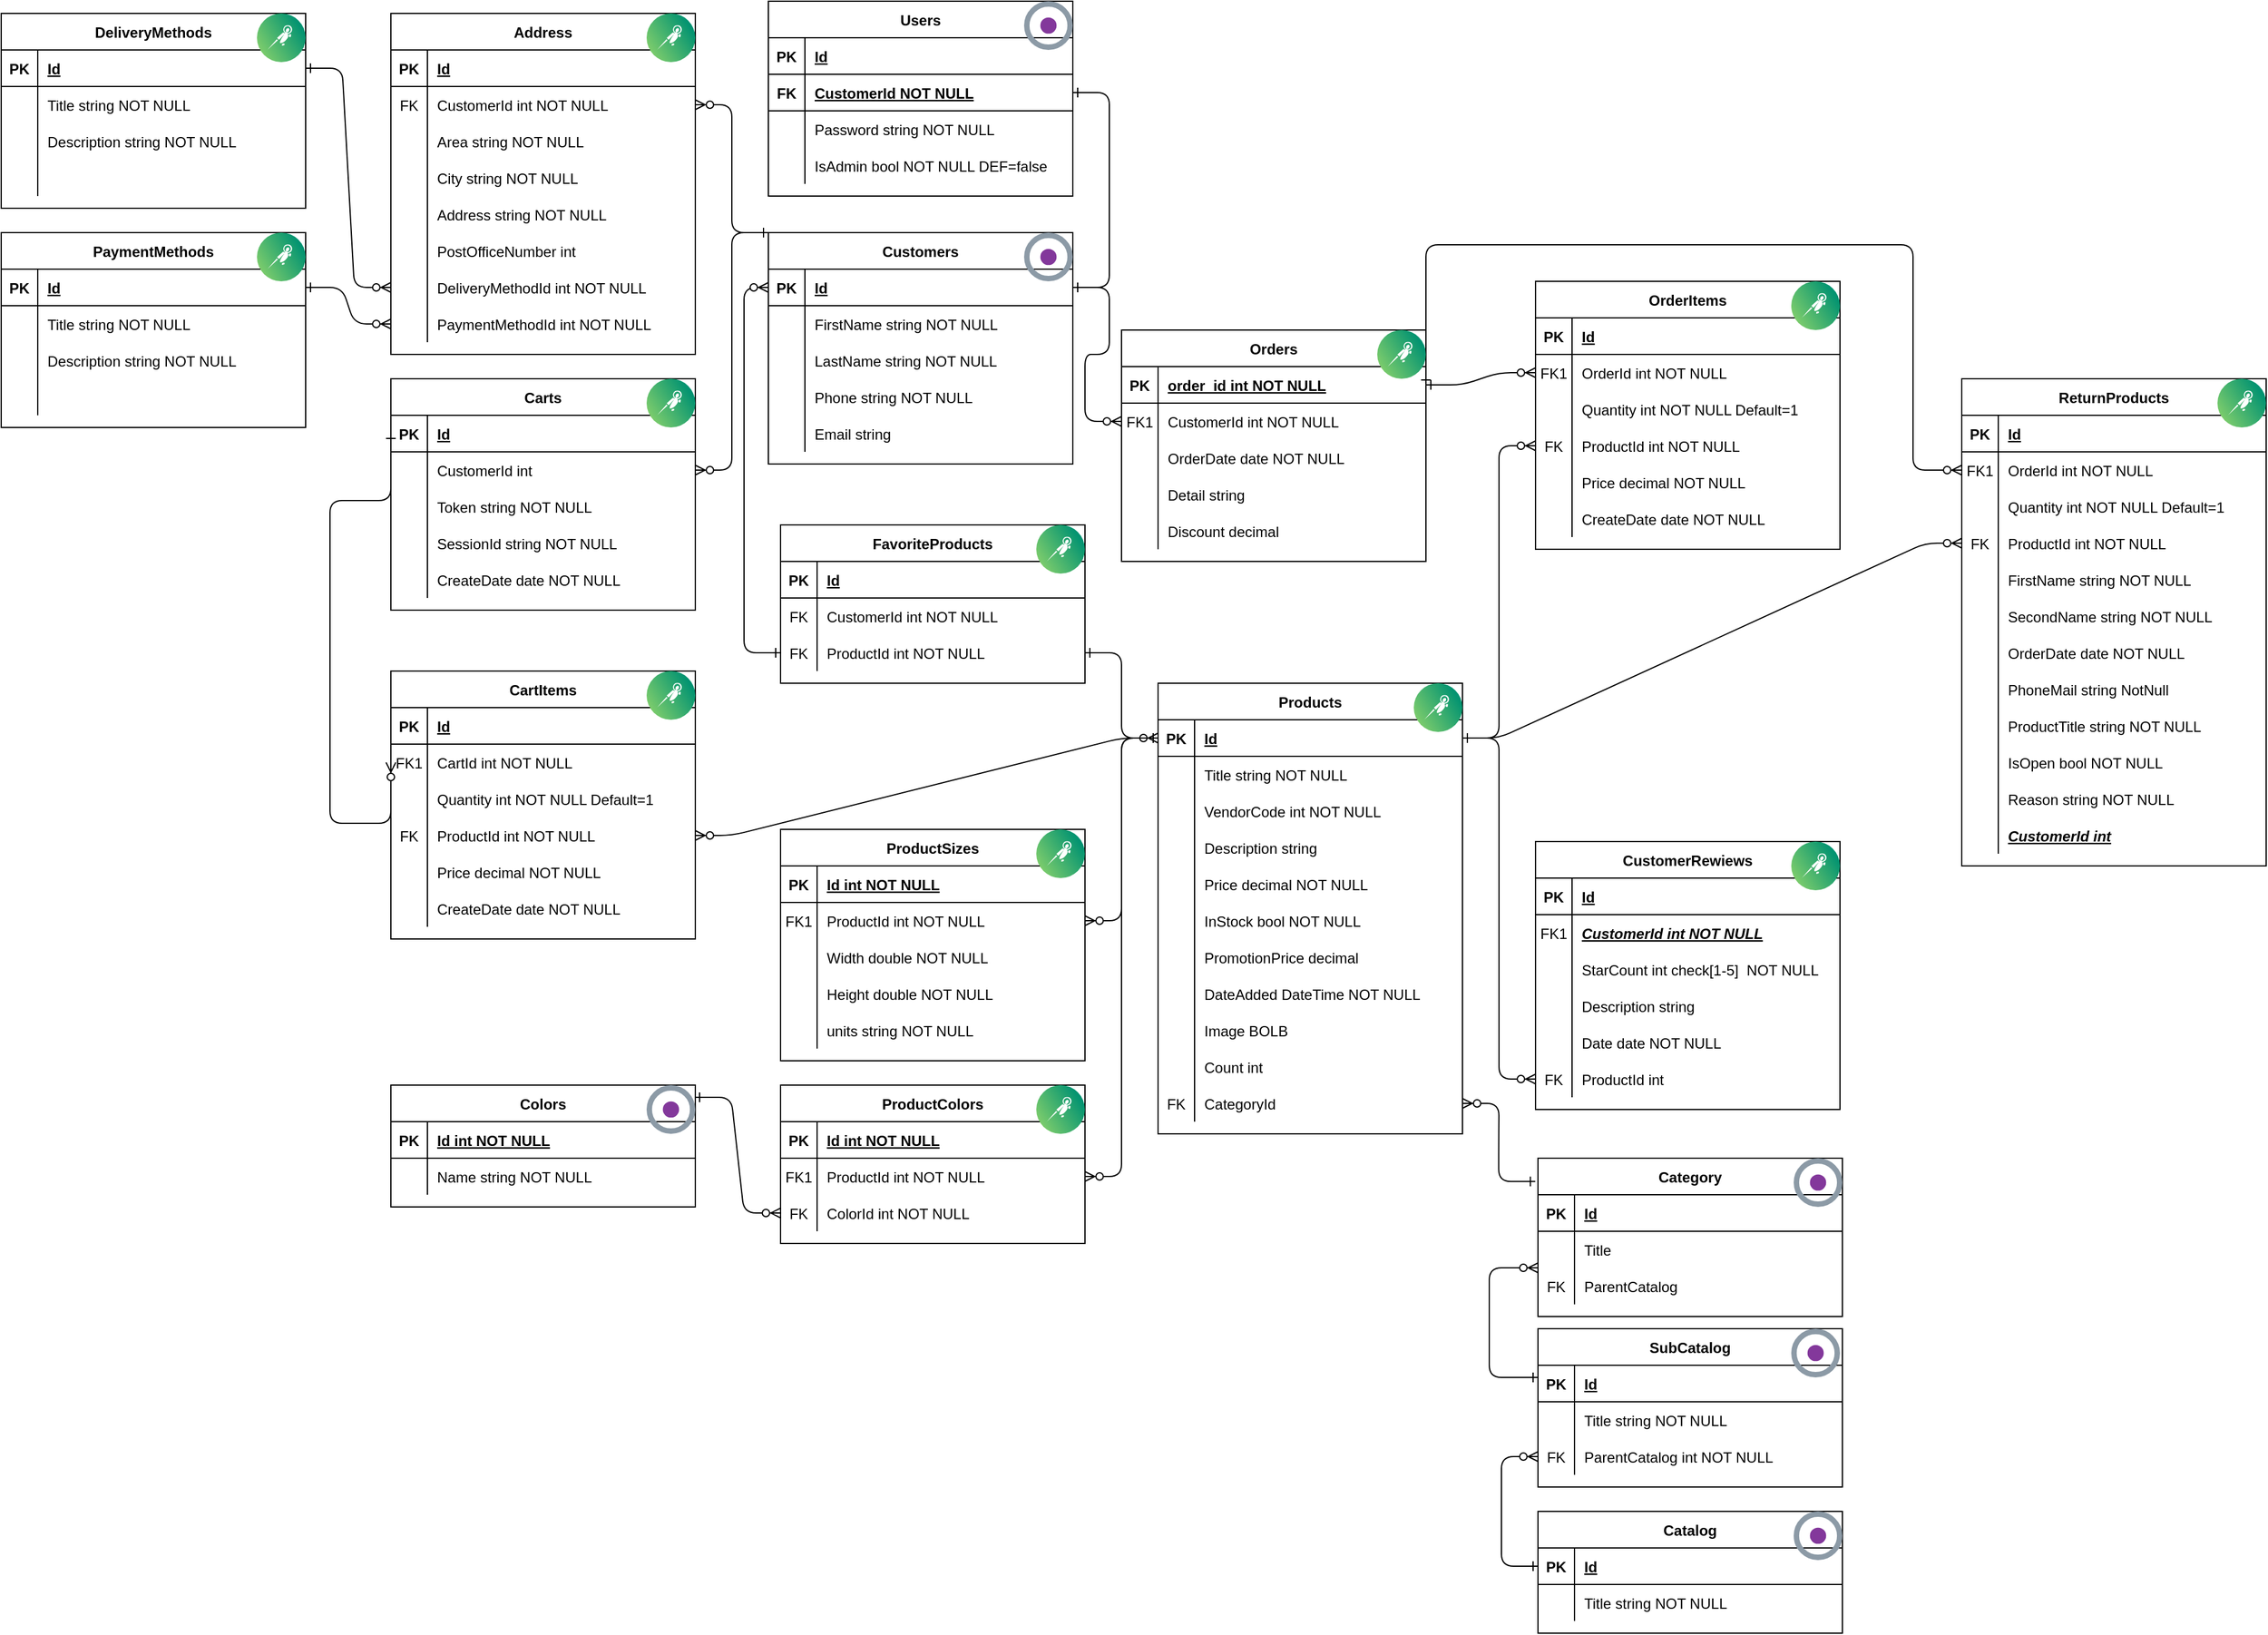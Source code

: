 <mxfile version="21.6.8" type="device">
  <diagram id="R2lEEEUBdFMjLlhIrx00" name="Page-1">
    <mxGraphModel dx="1630" dy="1543" grid="1" gridSize="10" guides="1" tooltips="1" connect="1" arrows="1" fold="1" page="1" pageScale="1" pageWidth="850" pageHeight="1100" math="0" shadow="0" extFonts="Permanent Marker^https://fonts.googleapis.com/css?family=Permanent+Marker">
      <root>
        <mxCell id="0" />
        <mxCell id="1" parent="0" />
        <mxCell id="C-vyLk0tnHw3VtMMgP7b-12" value="" style="edgeStyle=entityRelationEdgeStyle;endArrow=ERzeroToMany;startArrow=ERone;endFill=1;startFill=0;" parent="1" source="C-vyLk0tnHw3VtMMgP7b-3" target="C-vyLk0tnHw3VtMMgP7b-17" edge="1">
          <mxGeometry width="100" height="100" relative="1" as="geometry">
            <mxPoint x="400" y="180" as="sourcePoint" />
            <mxPoint x="460" y="205" as="targetPoint" />
          </mxGeometry>
        </mxCell>
        <mxCell id="C-vyLk0tnHw3VtMMgP7b-2" value="Orders" style="shape=table;startSize=30;container=1;collapsible=1;childLayout=tableLayout;fixedRows=1;rowLines=0;fontStyle=1;align=center;resizeLast=1;" parent="1" vertex="1">
          <mxGeometry x="90" y="-170" width="250" height="190" as="geometry" />
        </mxCell>
        <mxCell id="C-vyLk0tnHw3VtMMgP7b-3" value="" style="shape=partialRectangle;collapsible=0;dropTarget=0;pointerEvents=0;fillColor=none;points=[[0,0.5],[1,0.5]];portConstraint=eastwest;top=0;left=0;right=0;bottom=1;" parent="C-vyLk0tnHw3VtMMgP7b-2" vertex="1">
          <mxGeometry y="30" width="250" height="30" as="geometry" />
        </mxCell>
        <mxCell id="C-vyLk0tnHw3VtMMgP7b-4" value="PK" style="shape=partialRectangle;overflow=hidden;connectable=0;fillColor=none;top=0;left=0;bottom=0;right=0;fontStyle=1;" parent="C-vyLk0tnHw3VtMMgP7b-3" vertex="1">
          <mxGeometry width="30" height="30" as="geometry">
            <mxRectangle width="30" height="30" as="alternateBounds" />
          </mxGeometry>
        </mxCell>
        <mxCell id="C-vyLk0tnHw3VtMMgP7b-5" value="order_id int NOT NULL " style="shape=partialRectangle;overflow=hidden;connectable=0;fillColor=none;top=0;left=0;bottom=0;right=0;align=left;spacingLeft=6;fontStyle=5;" parent="C-vyLk0tnHw3VtMMgP7b-3" vertex="1">
          <mxGeometry x="30" width="220" height="30" as="geometry">
            <mxRectangle width="220" height="30" as="alternateBounds" />
          </mxGeometry>
        </mxCell>
        <mxCell id="C-vyLk0tnHw3VtMMgP7b-6" value="" style="shape=partialRectangle;collapsible=0;dropTarget=0;pointerEvents=0;fillColor=none;points=[[0,0.5],[1,0.5]];portConstraint=eastwest;top=0;left=0;right=0;bottom=0;" parent="C-vyLk0tnHw3VtMMgP7b-2" vertex="1">
          <mxGeometry y="60" width="250" height="30" as="geometry" />
        </mxCell>
        <mxCell id="C-vyLk0tnHw3VtMMgP7b-7" value="FK1" style="shape=partialRectangle;overflow=hidden;connectable=0;fillColor=none;top=0;left=0;bottom=0;right=0;" parent="C-vyLk0tnHw3VtMMgP7b-6" vertex="1">
          <mxGeometry width="30" height="30" as="geometry">
            <mxRectangle width="30" height="30" as="alternateBounds" />
          </mxGeometry>
        </mxCell>
        <mxCell id="C-vyLk0tnHw3VtMMgP7b-8" value="CustomerId int NOT NULL" style="shape=partialRectangle;overflow=hidden;connectable=0;fillColor=none;top=0;left=0;bottom=0;right=0;align=left;spacingLeft=6;" parent="C-vyLk0tnHw3VtMMgP7b-6" vertex="1">
          <mxGeometry x="30" width="220" height="30" as="geometry">
            <mxRectangle width="220" height="30" as="alternateBounds" />
          </mxGeometry>
        </mxCell>
        <mxCell id="C-vyLk0tnHw3VtMMgP7b-9" value="" style="shape=partialRectangle;collapsible=0;dropTarget=0;pointerEvents=0;fillColor=none;points=[[0,0.5],[1,0.5]];portConstraint=eastwest;top=0;left=0;right=0;bottom=0;" parent="C-vyLk0tnHw3VtMMgP7b-2" vertex="1">
          <mxGeometry y="90" width="250" height="30" as="geometry" />
        </mxCell>
        <mxCell id="C-vyLk0tnHw3VtMMgP7b-10" value="" style="shape=partialRectangle;overflow=hidden;connectable=0;fillColor=none;top=0;left=0;bottom=0;right=0;" parent="C-vyLk0tnHw3VtMMgP7b-9" vertex="1">
          <mxGeometry width="30" height="30" as="geometry">
            <mxRectangle width="30" height="30" as="alternateBounds" />
          </mxGeometry>
        </mxCell>
        <mxCell id="C-vyLk0tnHw3VtMMgP7b-11" value="OrderDate date NOT NULL" style="shape=partialRectangle;overflow=hidden;connectable=0;fillColor=none;top=0;left=0;bottom=0;right=0;align=left;spacingLeft=6;" parent="C-vyLk0tnHw3VtMMgP7b-9" vertex="1">
          <mxGeometry x="30" width="220" height="30" as="geometry">
            <mxRectangle width="220" height="30" as="alternateBounds" />
          </mxGeometry>
        </mxCell>
        <mxCell id="CPskCw09zOQUHFr63qs7-3" style="shape=partialRectangle;collapsible=0;dropTarget=0;pointerEvents=0;fillColor=none;points=[[0,0.5],[1,0.5]];portConstraint=eastwest;top=0;left=0;right=0;bottom=0;" parent="C-vyLk0tnHw3VtMMgP7b-2" vertex="1">
          <mxGeometry y="120" width="250" height="30" as="geometry" />
        </mxCell>
        <mxCell id="CPskCw09zOQUHFr63qs7-4" style="shape=partialRectangle;overflow=hidden;connectable=0;fillColor=none;top=0;left=0;bottom=0;right=0;" parent="CPskCw09zOQUHFr63qs7-3" vertex="1">
          <mxGeometry width="30" height="30" as="geometry">
            <mxRectangle width="30" height="30" as="alternateBounds" />
          </mxGeometry>
        </mxCell>
        <mxCell id="CPskCw09zOQUHFr63qs7-5" value="Detail string " style="shape=partialRectangle;overflow=hidden;connectable=0;fillColor=none;top=0;left=0;bottom=0;right=0;align=left;spacingLeft=6;" parent="CPskCw09zOQUHFr63qs7-3" vertex="1">
          <mxGeometry x="30" width="220" height="30" as="geometry">
            <mxRectangle width="220" height="30" as="alternateBounds" />
          </mxGeometry>
        </mxCell>
        <mxCell id="CPskCw09zOQUHFr63qs7-16" style="shape=partialRectangle;collapsible=0;dropTarget=0;pointerEvents=0;fillColor=none;points=[[0,0.5],[1,0.5]];portConstraint=eastwest;top=0;left=0;right=0;bottom=0;" parent="C-vyLk0tnHw3VtMMgP7b-2" vertex="1">
          <mxGeometry y="150" width="250" height="30" as="geometry" />
        </mxCell>
        <mxCell id="CPskCw09zOQUHFr63qs7-17" style="shape=partialRectangle;overflow=hidden;connectable=0;fillColor=none;top=0;left=0;bottom=0;right=0;" parent="CPskCw09zOQUHFr63qs7-16" vertex="1">
          <mxGeometry width="30" height="30" as="geometry">
            <mxRectangle width="30" height="30" as="alternateBounds" />
          </mxGeometry>
        </mxCell>
        <mxCell id="CPskCw09zOQUHFr63qs7-18" value="Discount decimal" style="shape=partialRectangle;overflow=hidden;connectable=0;fillColor=none;top=0;left=0;bottom=0;right=0;align=left;spacingLeft=6;" parent="CPskCw09zOQUHFr63qs7-16" vertex="1">
          <mxGeometry x="30" width="220" height="30" as="geometry">
            <mxRectangle width="220" height="30" as="alternateBounds" />
          </mxGeometry>
        </mxCell>
        <mxCell id="C-vyLk0tnHw3VtMMgP7b-13" value="OrderItems" style="shape=table;startSize=30;container=1;collapsible=1;childLayout=tableLayout;fixedRows=1;rowLines=0;fontStyle=1;align=center;resizeLast=1;" parent="1" vertex="1">
          <mxGeometry x="430" y="-210" width="250" height="220" as="geometry" />
        </mxCell>
        <mxCell id="C-vyLk0tnHw3VtMMgP7b-14" value="" style="shape=partialRectangle;collapsible=0;dropTarget=0;pointerEvents=0;fillColor=none;points=[[0,0.5],[1,0.5]];portConstraint=eastwest;top=0;left=0;right=0;bottom=1;" parent="C-vyLk0tnHw3VtMMgP7b-13" vertex="1">
          <mxGeometry y="30" width="250" height="30" as="geometry" />
        </mxCell>
        <mxCell id="C-vyLk0tnHw3VtMMgP7b-15" value="PK" style="shape=partialRectangle;overflow=hidden;connectable=0;fillColor=none;top=0;left=0;bottom=0;right=0;fontStyle=1;" parent="C-vyLk0tnHw3VtMMgP7b-14" vertex="1">
          <mxGeometry width="30" height="30" as="geometry">
            <mxRectangle width="30" height="30" as="alternateBounds" />
          </mxGeometry>
        </mxCell>
        <mxCell id="C-vyLk0tnHw3VtMMgP7b-16" value="Id" style="shape=partialRectangle;overflow=hidden;connectable=0;fillColor=none;top=0;left=0;bottom=0;right=0;align=left;spacingLeft=6;fontStyle=5;" parent="C-vyLk0tnHw3VtMMgP7b-14" vertex="1">
          <mxGeometry x="30" width="220" height="30" as="geometry">
            <mxRectangle width="220" height="30" as="alternateBounds" />
          </mxGeometry>
        </mxCell>
        <mxCell id="C-vyLk0tnHw3VtMMgP7b-17" value="" style="shape=partialRectangle;collapsible=0;dropTarget=0;pointerEvents=0;fillColor=none;points=[[0,0.5],[1,0.5]];portConstraint=eastwest;top=0;left=0;right=0;bottom=0;" parent="C-vyLk0tnHw3VtMMgP7b-13" vertex="1">
          <mxGeometry y="60" width="250" height="30" as="geometry" />
        </mxCell>
        <mxCell id="C-vyLk0tnHw3VtMMgP7b-18" value="FK1" style="shape=partialRectangle;overflow=hidden;connectable=0;fillColor=none;top=0;left=0;bottom=0;right=0;" parent="C-vyLk0tnHw3VtMMgP7b-17" vertex="1">
          <mxGeometry width="30" height="30" as="geometry">
            <mxRectangle width="30" height="30" as="alternateBounds" />
          </mxGeometry>
        </mxCell>
        <mxCell id="C-vyLk0tnHw3VtMMgP7b-19" value="OrderId int NOT NULL" style="shape=partialRectangle;overflow=hidden;connectable=0;fillColor=none;top=0;left=0;bottom=0;right=0;align=left;spacingLeft=6;" parent="C-vyLk0tnHw3VtMMgP7b-17" vertex="1">
          <mxGeometry x="30" width="220" height="30" as="geometry">
            <mxRectangle width="220" height="30" as="alternateBounds" />
          </mxGeometry>
        </mxCell>
        <mxCell id="C-vyLk0tnHw3VtMMgP7b-20" value="" style="shape=partialRectangle;collapsible=0;dropTarget=0;pointerEvents=0;fillColor=none;points=[[0,0.5],[1,0.5]];portConstraint=eastwest;top=0;left=0;right=0;bottom=0;" parent="C-vyLk0tnHw3VtMMgP7b-13" vertex="1">
          <mxGeometry y="90" width="250" height="30" as="geometry" />
        </mxCell>
        <mxCell id="C-vyLk0tnHw3VtMMgP7b-21" value="" style="shape=partialRectangle;overflow=hidden;connectable=0;fillColor=none;top=0;left=0;bottom=0;right=0;" parent="C-vyLk0tnHw3VtMMgP7b-20" vertex="1">
          <mxGeometry width="30" height="30" as="geometry">
            <mxRectangle width="30" height="30" as="alternateBounds" />
          </mxGeometry>
        </mxCell>
        <mxCell id="C-vyLk0tnHw3VtMMgP7b-22" value="Quantity int NOT NULL Default=1" style="shape=partialRectangle;overflow=hidden;connectable=0;fillColor=none;top=0;left=0;bottom=0;right=0;align=left;spacingLeft=6;" parent="C-vyLk0tnHw3VtMMgP7b-20" vertex="1">
          <mxGeometry x="30" width="220" height="30" as="geometry">
            <mxRectangle width="220" height="30" as="alternateBounds" />
          </mxGeometry>
        </mxCell>
        <mxCell id="CPskCw09zOQUHFr63qs7-6" style="shape=partialRectangle;collapsible=0;dropTarget=0;pointerEvents=0;fillColor=none;points=[[0,0.5],[1,0.5]];portConstraint=eastwest;top=0;left=0;right=0;bottom=0;" parent="C-vyLk0tnHw3VtMMgP7b-13" vertex="1">
          <mxGeometry y="120" width="250" height="30" as="geometry" />
        </mxCell>
        <mxCell id="CPskCw09zOQUHFr63qs7-7" value="FK" style="shape=partialRectangle;overflow=hidden;connectable=0;fillColor=none;top=0;left=0;bottom=0;right=0;" parent="CPskCw09zOQUHFr63qs7-6" vertex="1">
          <mxGeometry width="30" height="30" as="geometry">
            <mxRectangle width="30" height="30" as="alternateBounds" />
          </mxGeometry>
        </mxCell>
        <mxCell id="CPskCw09zOQUHFr63qs7-8" value="ProductId int NOT NULL" style="shape=partialRectangle;overflow=hidden;connectable=0;fillColor=none;top=0;left=0;bottom=0;right=0;align=left;spacingLeft=6;" parent="CPskCw09zOQUHFr63qs7-6" vertex="1">
          <mxGeometry x="30" width="220" height="30" as="geometry">
            <mxRectangle width="220" height="30" as="alternateBounds" />
          </mxGeometry>
        </mxCell>
        <mxCell id="CPskCw09zOQUHFr63qs7-10" style="shape=partialRectangle;collapsible=0;dropTarget=0;pointerEvents=0;fillColor=none;points=[[0,0.5],[1,0.5]];portConstraint=eastwest;top=0;left=0;right=0;bottom=0;" parent="C-vyLk0tnHw3VtMMgP7b-13" vertex="1">
          <mxGeometry y="150" width="250" height="30" as="geometry" />
        </mxCell>
        <mxCell id="CPskCw09zOQUHFr63qs7-11" style="shape=partialRectangle;overflow=hidden;connectable=0;fillColor=none;top=0;left=0;bottom=0;right=0;" parent="CPskCw09zOQUHFr63qs7-10" vertex="1">
          <mxGeometry width="30" height="30" as="geometry">
            <mxRectangle width="30" height="30" as="alternateBounds" />
          </mxGeometry>
        </mxCell>
        <mxCell id="CPskCw09zOQUHFr63qs7-12" value="Price decimal NOT NULL" style="shape=partialRectangle;overflow=hidden;connectable=0;fillColor=none;top=0;left=0;bottom=0;right=0;align=left;spacingLeft=6;" parent="CPskCw09zOQUHFr63qs7-10" vertex="1">
          <mxGeometry x="30" width="220" height="30" as="geometry">
            <mxRectangle width="220" height="30" as="alternateBounds" />
          </mxGeometry>
        </mxCell>
        <mxCell id="CPskCw09zOQUHFr63qs7-13" style="shape=partialRectangle;collapsible=0;dropTarget=0;pointerEvents=0;fillColor=none;points=[[0,0.5],[1,0.5]];portConstraint=eastwest;top=0;left=0;right=0;bottom=0;" parent="C-vyLk0tnHw3VtMMgP7b-13" vertex="1">
          <mxGeometry y="180" width="250" height="30" as="geometry" />
        </mxCell>
        <mxCell id="CPskCw09zOQUHFr63qs7-14" style="shape=partialRectangle;overflow=hidden;connectable=0;fillColor=none;top=0;left=0;bottom=0;right=0;" parent="CPskCw09zOQUHFr63qs7-13" vertex="1">
          <mxGeometry width="30" height="30" as="geometry">
            <mxRectangle width="30" height="30" as="alternateBounds" />
          </mxGeometry>
        </mxCell>
        <mxCell id="CPskCw09zOQUHFr63qs7-15" value="CreateDate date NOT NULL" style="shape=partialRectangle;overflow=hidden;connectable=0;fillColor=none;top=0;left=0;bottom=0;right=0;align=left;spacingLeft=6;" parent="CPskCw09zOQUHFr63qs7-13" vertex="1">
          <mxGeometry x="30" width="220" height="30" as="geometry">
            <mxRectangle width="220" height="30" as="alternateBounds" />
          </mxGeometry>
        </mxCell>
        <mxCell id="C-vyLk0tnHw3VtMMgP7b-23" value="Products" style="shape=table;startSize=30;container=1;collapsible=1;childLayout=tableLayout;fixedRows=1;rowLines=0;fontStyle=1;align=center;resizeLast=1;" parent="1" vertex="1">
          <mxGeometry x="120" y="120" width="250" height="370" as="geometry" />
        </mxCell>
        <mxCell id="C-vyLk0tnHw3VtMMgP7b-24" value="" style="shape=partialRectangle;collapsible=0;dropTarget=0;pointerEvents=0;fillColor=none;points=[[0,0.5],[1,0.5]];portConstraint=eastwest;top=0;left=0;right=0;bottom=1;" parent="C-vyLk0tnHw3VtMMgP7b-23" vertex="1">
          <mxGeometry y="30" width="250" height="30" as="geometry" />
        </mxCell>
        <mxCell id="C-vyLk0tnHw3VtMMgP7b-25" value="PK" style="shape=partialRectangle;overflow=hidden;connectable=0;fillColor=none;top=0;left=0;bottom=0;right=0;fontStyle=1;" parent="C-vyLk0tnHw3VtMMgP7b-24" vertex="1">
          <mxGeometry width="30" height="30" as="geometry">
            <mxRectangle width="30" height="30" as="alternateBounds" />
          </mxGeometry>
        </mxCell>
        <mxCell id="C-vyLk0tnHw3VtMMgP7b-26" value="Id" style="shape=partialRectangle;overflow=hidden;connectable=0;fillColor=none;top=0;left=0;bottom=0;right=0;align=left;spacingLeft=6;fontStyle=5;" parent="C-vyLk0tnHw3VtMMgP7b-24" vertex="1">
          <mxGeometry x="30" width="220" height="30" as="geometry">
            <mxRectangle width="220" height="30" as="alternateBounds" />
          </mxGeometry>
        </mxCell>
        <mxCell id="C-vyLk0tnHw3VtMMgP7b-27" value="" style="shape=partialRectangle;collapsible=0;dropTarget=0;pointerEvents=0;fillColor=none;points=[[0,0.5],[1,0.5]];portConstraint=eastwest;top=0;left=0;right=0;bottom=0;" parent="C-vyLk0tnHw3VtMMgP7b-23" vertex="1">
          <mxGeometry y="60" width="250" height="30" as="geometry" />
        </mxCell>
        <mxCell id="C-vyLk0tnHw3VtMMgP7b-28" value="" style="shape=partialRectangle;overflow=hidden;connectable=0;fillColor=none;top=0;left=0;bottom=0;right=0;" parent="C-vyLk0tnHw3VtMMgP7b-27" vertex="1">
          <mxGeometry width="30" height="30" as="geometry">
            <mxRectangle width="30" height="30" as="alternateBounds" />
          </mxGeometry>
        </mxCell>
        <mxCell id="C-vyLk0tnHw3VtMMgP7b-29" value="Title string NOT NULL" style="shape=partialRectangle;overflow=hidden;connectable=0;fillColor=none;top=0;left=0;bottom=0;right=0;align=left;spacingLeft=6;" parent="C-vyLk0tnHw3VtMMgP7b-27" vertex="1">
          <mxGeometry x="30" width="220" height="30" as="geometry">
            <mxRectangle width="220" height="30" as="alternateBounds" />
          </mxGeometry>
        </mxCell>
        <mxCell id="4uiklRCBkXoB1rBSql-d-25" style="shape=partialRectangle;collapsible=0;dropTarget=0;pointerEvents=0;fillColor=none;points=[[0,0.5],[1,0.5]];portConstraint=eastwest;top=0;left=0;right=0;bottom=0;" parent="C-vyLk0tnHw3VtMMgP7b-23" vertex="1">
          <mxGeometry y="90" width="250" height="30" as="geometry" />
        </mxCell>
        <mxCell id="4uiklRCBkXoB1rBSql-d-26" style="shape=partialRectangle;overflow=hidden;connectable=0;fillColor=none;top=0;left=0;bottom=0;right=0;" parent="4uiklRCBkXoB1rBSql-d-25" vertex="1">
          <mxGeometry width="30" height="30" as="geometry">
            <mxRectangle width="30" height="30" as="alternateBounds" />
          </mxGeometry>
        </mxCell>
        <mxCell id="4uiklRCBkXoB1rBSql-d-27" value="VendorCode int NOT NULL" style="shape=partialRectangle;overflow=hidden;connectable=0;fillColor=none;top=0;left=0;bottom=0;right=0;align=left;spacingLeft=6;" parent="4uiklRCBkXoB1rBSql-d-25" vertex="1">
          <mxGeometry x="30" width="220" height="30" as="geometry">
            <mxRectangle width="220" height="30" as="alternateBounds" />
          </mxGeometry>
        </mxCell>
        <mxCell id="4uiklRCBkXoB1rBSql-d-1" style="shape=partialRectangle;collapsible=0;dropTarget=0;pointerEvents=0;fillColor=none;points=[[0,0.5],[1,0.5]];portConstraint=eastwest;top=0;left=0;right=0;bottom=0;" parent="C-vyLk0tnHw3VtMMgP7b-23" vertex="1">
          <mxGeometry y="120" width="250" height="30" as="geometry" />
        </mxCell>
        <mxCell id="4uiklRCBkXoB1rBSql-d-2" style="shape=partialRectangle;overflow=hidden;connectable=0;fillColor=none;top=0;left=0;bottom=0;right=0;" parent="4uiklRCBkXoB1rBSql-d-1" vertex="1">
          <mxGeometry width="30" height="30" as="geometry">
            <mxRectangle width="30" height="30" as="alternateBounds" />
          </mxGeometry>
        </mxCell>
        <mxCell id="4uiklRCBkXoB1rBSql-d-3" value="Description string" style="shape=partialRectangle;overflow=hidden;connectable=0;fillColor=none;top=0;left=0;bottom=0;right=0;align=left;spacingLeft=6;" parent="4uiklRCBkXoB1rBSql-d-1" vertex="1">
          <mxGeometry x="30" width="220" height="30" as="geometry">
            <mxRectangle width="220" height="30" as="alternateBounds" />
          </mxGeometry>
        </mxCell>
        <mxCell id="4uiklRCBkXoB1rBSql-d-4" style="shape=partialRectangle;collapsible=0;dropTarget=0;pointerEvents=0;fillColor=none;points=[[0,0.5],[1,0.5]];portConstraint=eastwest;top=0;left=0;right=0;bottom=0;" parent="C-vyLk0tnHw3VtMMgP7b-23" vertex="1">
          <mxGeometry y="150" width="250" height="30" as="geometry" />
        </mxCell>
        <mxCell id="4uiklRCBkXoB1rBSql-d-5" style="shape=partialRectangle;overflow=hidden;connectable=0;fillColor=none;top=0;left=0;bottom=0;right=0;" parent="4uiklRCBkXoB1rBSql-d-4" vertex="1">
          <mxGeometry width="30" height="30" as="geometry">
            <mxRectangle width="30" height="30" as="alternateBounds" />
          </mxGeometry>
        </mxCell>
        <mxCell id="4uiklRCBkXoB1rBSql-d-6" value="Price decimal NOT NULL" style="shape=partialRectangle;overflow=hidden;connectable=0;fillColor=none;top=0;left=0;bottom=0;right=0;align=left;spacingLeft=6;" parent="4uiklRCBkXoB1rBSql-d-4" vertex="1">
          <mxGeometry x="30" width="220" height="30" as="geometry">
            <mxRectangle width="220" height="30" as="alternateBounds" />
          </mxGeometry>
        </mxCell>
        <mxCell id="4uiklRCBkXoB1rBSql-d-7" style="shape=partialRectangle;collapsible=0;dropTarget=0;pointerEvents=0;fillColor=none;points=[[0,0.5],[1,0.5]];portConstraint=eastwest;top=0;left=0;right=0;bottom=0;" parent="C-vyLk0tnHw3VtMMgP7b-23" vertex="1">
          <mxGeometry y="180" width="250" height="30" as="geometry" />
        </mxCell>
        <mxCell id="4uiklRCBkXoB1rBSql-d-8" style="shape=partialRectangle;overflow=hidden;connectable=0;fillColor=none;top=0;left=0;bottom=0;right=0;" parent="4uiklRCBkXoB1rBSql-d-7" vertex="1">
          <mxGeometry width="30" height="30" as="geometry">
            <mxRectangle width="30" height="30" as="alternateBounds" />
          </mxGeometry>
        </mxCell>
        <mxCell id="4uiklRCBkXoB1rBSql-d-9" value="InStock bool NOT NULL" style="shape=partialRectangle;overflow=hidden;connectable=0;fillColor=none;top=0;left=0;bottom=0;right=0;align=left;spacingLeft=6;" parent="4uiklRCBkXoB1rBSql-d-7" vertex="1">
          <mxGeometry x="30" width="220" height="30" as="geometry">
            <mxRectangle width="220" height="30" as="alternateBounds" />
          </mxGeometry>
        </mxCell>
        <mxCell id="4uiklRCBkXoB1rBSql-d-10" style="shape=partialRectangle;collapsible=0;dropTarget=0;pointerEvents=0;fillColor=none;points=[[0,0.5],[1,0.5]];portConstraint=eastwest;top=0;left=0;right=0;bottom=0;" parent="C-vyLk0tnHw3VtMMgP7b-23" vertex="1">
          <mxGeometry y="210" width="250" height="30" as="geometry" />
        </mxCell>
        <mxCell id="4uiklRCBkXoB1rBSql-d-11" style="shape=partialRectangle;overflow=hidden;connectable=0;fillColor=none;top=0;left=0;bottom=0;right=0;" parent="4uiklRCBkXoB1rBSql-d-10" vertex="1">
          <mxGeometry width="30" height="30" as="geometry">
            <mxRectangle width="30" height="30" as="alternateBounds" />
          </mxGeometry>
        </mxCell>
        <mxCell id="4uiklRCBkXoB1rBSql-d-12" value="PromotionPrice decimal" style="shape=partialRectangle;overflow=hidden;connectable=0;fillColor=none;top=0;left=0;bottom=0;right=0;align=left;spacingLeft=6;" parent="4uiklRCBkXoB1rBSql-d-10" vertex="1">
          <mxGeometry x="30" width="220" height="30" as="geometry">
            <mxRectangle width="220" height="30" as="alternateBounds" />
          </mxGeometry>
        </mxCell>
        <mxCell id="4uiklRCBkXoB1rBSql-d-13" style="shape=partialRectangle;collapsible=0;dropTarget=0;pointerEvents=0;fillColor=none;points=[[0,0.5],[1,0.5]];portConstraint=eastwest;top=0;left=0;right=0;bottom=0;" parent="C-vyLk0tnHw3VtMMgP7b-23" vertex="1">
          <mxGeometry y="240" width="250" height="30" as="geometry" />
        </mxCell>
        <mxCell id="4uiklRCBkXoB1rBSql-d-14" style="shape=partialRectangle;overflow=hidden;connectable=0;fillColor=none;top=0;left=0;bottom=0;right=0;" parent="4uiklRCBkXoB1rBSql-d-13" vertex="1">
          <mxGeometry width="30" height="30" as="geometry">
            <mxRectangle width="30" height="30" as="alternateBounds" />
          </mxGeometry>
        </mxCell>
        <mxCell id="4uiklRCBkXoB1rBSql-d-15" value="DateAdded DateTime NOT NULL" style="shape=partialRectangle;overflow=hidden;connectable=0;fillColor=none;top=0;left=0;bottom=0;right=0;align=left;spacingLeft=6;" parent="4uiklRCBkXoB1rBSql-d-13" vertex="1">
          <mxGeometry x="30" width="220" height="30" as="geometry">
            <mxRectangle width="220" height="30" as="alternateBounds" />
          </mxGeometry>
        </mxCell>
        <mxCell id="4uiklRCBkXoB1rBSql-d-19" style="shape=partialRectangle;collapsible=0;dropTarget=0;pointerEvents=0;fillColor=none;points=[[0,0.5],[1,0.5]];portConstraint=eastwest;top=0;left=0;right=0;bottom=0;" parent="C-vyLk0tnHw3VtMMgP7b-23" vertex="1">
          <mxGeometry y="270" width="250" height="30" as="geometry" />
        </mxCell>
        <mxCell id="4uiklRCBkXoB1rBSql-d-20" style="shape=partialRectangle;overflow=hidden;connectable=0;fillColor=none;top=0;left=0;bottom=0;right=0;" parent="4uiklRCBkXoB1rBSql-d-19" vertex="1">
          <mxGeometry width="30" height="30" as="geometry">
            <mxRectangle width="30" height="30" as="alternateBounds" />
          </mxGeometry>
        </mxCell>
        <mxCell id="4uiklRCBkXoB1rBSql-d-21" value="Image BOLB" style="shape=partialRectangle;overflow=hidden;connectable=0;fillColor=none;top=0;left=0;bottom=0;right=0;align=left;spacingLeft=6;" parent="4uiklRCBkXoB1rBSql-d-19" vertex="1">
          <mxGeometry x="30" width="220" height="30" as="geometry">
            <mxRectangle width="220" height="30" as="alternateBounds" />
          </mxGeometry>
        </mxCell>
        <mxCell id="4uiklRCBkXoB1rBSql-d-22" style="shape=partialRectangle;collapsible=0;dropTarget=0;pointerEvents=0;fillColor=none;points=[[0,0.5],[1,0.5]];portConstraint=eastwest;top=0;left=0;right=0;bottom=0;" parent="C-vyLk0tnHw3VtMMgP7b-23" vertex="1">
          <mxGeometry y="300" width="250" height="30" as="geometry" />
        </mxCell>
        <mxCell id="4uiklRCBkXoB1rBSql-d-23" style="shape=partialRectangle;overflow=hidden;connectable=0;fillColor=none;top=0;left=0;bottom=0;right=0;" parent="4uiklRCBkXoB1rBSql-d-22" vertex="1">
          <mxGeometry width="30" height="30" as="geometry">
            <mxRectangle width="30" height="30" as="alternateBounds" />
          </mxGeometry>
        </mxCell>
        <mxCell id="4uiklRCBkXoB1rBSql-d-24" value="Count int" style="shape=partialRectangle;overflow=hidden;connectable=0;fillColor=none;top=0;left=0;bottom=0;right=0;align=left;spacingLeft=6;" parent="4uiklRCBkXoB1rBSql-d-22" vertex="1">
          <mxGeometry x="30" width="220" height="30" as="geometry">
            <mxRectangle width="220" height="30" as="alternateBounds" />
          </mxGeometry>
        </mxCell>
        <mxCell id="4uiklRCBkXoB1rBSql-d-42" style="shape=partialRectangle;collapsible=0;dropTarget=0;pointerEvents=0;fillColor=none;points=[[0,0.5],[1,0.5]];portConstraint=eastwest;top=0;left=0;right=0;bottom=0;" parent="C-vyLk0tnHw3VtMMgP7b-23" vertex="1">
          <mxGeometry y="330" width="250" height="30" as="geometry" />
        </mxCell>
        <mxCell id="4uiklRCBkXoB1rBSql-d-43" value="FK" style="shape=partialRectangle;overflow=hidden;connectable=0;fillColor=none;top=0;left=0;bottom=0;right=0;" parent="4uiklRCBkXoB1rBSql-d-42" vertex="1">
          <mxGeometry width="30" height="30" as="geometry">
            <mxRectangle width="30" height="30" as="alternateBounds" />
          </mxGeometry>
        </mxCell>
        <mxCell id="4uiklRCBkXoB1rBSql-d-44" value="CategoryId" style="shape=partialRectangle;overflow=hidden;connectable=0;fillColor=none;top=0;left=0;bottom=0;right=0;align=left;spacingLeft=6;" parent="4uiklRCBkXoB1rBSql-d-42" vertex="1">
          <mxGeometry x="30" width="220" height="30" as="geometry">
            <mxRectangle width="220" height="30" as="alternateBounds" />
          </mxGeometry>
        </mxCell>
        <mxCell id="4uiklRCBkXoB1rBSql-d-28" value="ProductSizes" style="shape=table;startSize=30;container=1;collapsible=1;childLayout=tableLayout;fixedRows=1;rowLines=0;fontStyle=1;align=center;resizeLast=1;" parent="1" vertex="1">
          <mxGeometry x="-190" y="240" width="250" height="190" as="geometry" />
        </mxCell>
        <mxCell id="4uiklRCBkXoB1rBSql-d-29" value="" style="shape=partialRectangle;collapsible=0;dropTarget=0;pointerEvents=0;fillColor=none;points=[[0,0.5],[1,0.5]];portConstraint=eastwest;top=0;left=0;right=0;bottom=1;" parent="4uiklRCBkXoB1rBSql-d-28" vertex="1">
          <mxGeometry y="30" width="250" height="30" as="geometry" />
        </mxCell>
        <mxCell id="4uiklRCBkXoB1rBSql-d-30" value="PK" style="shape=partialRectangle;overflow=hidden;connectable=0;fillColor=none;top=0;left=0;bottom=0;right=0;fontStyle=1;" parent="4uiklRCBkXoB1rBSql-d-29" vertex="1">
          <mxGeometry width="30" height="30" as="geometry">
            <mxRectangle width="30" height="30" as="alternateBounds" />
          </mxGeometry>
        </mxCell>
        <mxCell id="4uiklRCBkXoB1rBSql-d-31" value="Id int NOT NULL " style="shape=partialRectangle;overflow=hidden;connectable=0;fillColor=none;top=0;left=0;bottom=0;right=0;align=left;spacingLeft=6;fontStyle=5;" parent="4uiklRCBkXoB1rBSql-d-29" vertex="1">
          <mxGeometry x="30" width="220" height="30" as="geometry">
            <mxRectangle width="220" height="30" as="alternateBounds" />
          </mxGeometry>
        </mxCell>
        <mxCell id="4uiklRCBkXoB1rBSql-d-32" value="" style="shape=partialRectangle;collapsible=0;dropTarget=0;pointerEvents=0;fillColor=none;points=[[0,0.5],[1,0.5]];portConstraint=eastwest;top=0;left=0;right=0;bottom=0;" parent="4uiklRCBkXoB1rBSql-d-28" vertex="1">
          <mxGeometry y="60" width="250" height="30" as="geometry" />
        </mxCell>
        <mxCell id="4uiklRCBkXoB1rBSql-d-33" value="FK1" style="shape=partialRectangle;overflow=hidden;connectable=0;fillColor=none;top=0;left=0;bottom=0;right=0;" parent="4uiklRCBkXoB1rBSql-d-32" vertex="1">
          <mxGeometry width="30" height="30" as="geometry">
            <mxRectangle width="30" height="30" as="alternateBounds" />
          </mxGeometry>
        </mxCell>
        <mxCell id="4uiklRCBkXoB1rBSql-d-34" value="ProductId int NOT NULL" style="shape=partialRectangle;overflow=hidden;connectable=0;fillColor=none;top=0;left=0;bottom=0;right=0;align=left;spacingLeft=6;" parent="4uiklRCBkXoB1rBSql-d-32" vertex="1">
          <mxGeometry x="30" width="220" height="30" as="geometry">
            <mxRectangle width="220" height="30" as="alternateBounds" />
          </mxGeometry>
        </mxCell>
        <mxCell id="4uiklRCBkXoB1rBSql-d-35" value="" style="shape=partialRectangle;collapsible=0;dropTarget=0;pointerEvents=0;fillColor=none;points=[[0,0.5],[1,0.5]];portConstraint=eastwest;top=0;left=0;right=0;bottom=0;" parent="4uiklRCBkXoB1rBSql-d-28" vertex="1">
          <mxGeometry y="90" width="250" height="30" as="geometry" />
        </mxCell>
        <mxCell id="4uiklRCBkXoB1rBSql-d-36" value="" style="shape=partialRectangle;overflow=hidden;connectable=0;fillColor=none;top=0;left=0;bottom=0;right=0;" parent="4uiklRCBkXoB1rBSql-d-35" vertex="1">
          <mxGeometry width="30" height="30" as="geometry">
            <mxRectangle width="30" height="30" as="alternateBounds" />
          </mxGeometry>
        </mxCell>
        <mxCell id="4uiklRCBkXoB1rBSql-d-37" value="Width double NOT NULL" style="shape=partialRectangle;overflow=hidden;connectable=0;fillColor=none;top=0;left=0;bottom=0;right=0;align=left;spacingLeft=6;" parent="4uiklRCBkXoB1rBSql-d-35" vertex="1">
          <mxGeometry x="30" width="220" height="30" as="geometry">
            <mxRectangle width="220" height="30" as="alternateBounds" />
          </mxGeometry>
        </mxCell>
        <mxCell id="4uiklRCBkXoB1rBSql-d-39" style="shape=partialRectangle;collapsible=0;dropTarget=0;pointerEvents=0;fillColor=none;points=[[0,0.5],[1,0.5]];portConstraint=eastwest;top=0;left=0;right=0;bottom=0;" parent="4uiklRCBkXoB1rBSql-d-28" vertex="1">
          <mxGeometry y="120" width="250" height="30" as="geometry" />
        </mxCell>
        <mxCell id="4uiklRCBkXoB1rBSql-d-40" style="shape=partialRectangle;overflow=hidden;connectable=0;fillColor=none;top=0;left=0;bottom=0;right=0;" parent="4uiklRCBkXoB1rBSql-d-39" vertex="1">
          <mxGeometry width="30" height="30" as="geometry">
            <mxRectangle width="30" height="30" as="alternateBounds" />
          </mxGeometry>
        </mxCell>
        <mxCell id="4uiklRCBkXoB1rBSql-d-41" value="Height double NOT NULL" style="shape=partialRectangle;overflow=hidden;connectable=0;fillColor=none;top=0;left=0;bottom=0;right=0;align=left;spacingLeft=6;" parent="4uiklRCBkXoB1rBSql-d-39" vertex="1">
          <mxGeometry x="30" width="220" height="30" as="geometry">
            <mxRectangle width="220" height="30" as="alternateBounds" />
          </mxGeometry>
        </mxCell>
        <mxCell id="4uiklRCBkXoB1rBSql-d-45" style="shape=partialRectangle;collapsible=0;dropTarget=0;pointerEvents=0;fillColor=none;points=[[0,0.5],[1,0.5]];portConstraint=eastwest;top=0;left=0;right=0;bottom=0;" parent="4uiklRCBkXoB1rBSql-d-28" vertex="1">
          <mxGeometry y="150" width="250" height="30" as="geometry" />
        </mxCell>
        <mxCell id="4uiklRCBkXoB1rBSql-d-46" style="shape=partialRectangle;overflow=hidden;connectable=0;fillColor=none;top=0;left=0;bottom=0;right=0;" parent="4uiklRCBkXoB1rBSql-d-45" vertex="1">
          <mxGeometry width="30" height="30" as="geometry">
            <mxRectangle width="30" height="30" as="alternateBounds" />
          </mxGeometry>
        </mxCell>
        <mxCell id="4uiklRCBkXoB1rBSql-d-47" value="units string NOT NULL" style="shape=partialRectangle;overflow=hidden;connectable=0;fillColor=none;top=0;left=0;bottom=0;right=0;align=left;spacingLeft=6;" parent="4uiklRCBkXoB1rBSql-d-45" vertex="1">
          <mxGeometry x="30" width="220" height="30" as="geometry">
            <mxRectangle width="220" height="30" as="alternateBounds" />
          </mxGeometry>
        </mxCell>
        <mxCell id="4uiklRCBkXoB1rBSql-d-38" value="" style="edgeStyle=entityRelationEdgeStyle;endArrow=ERzeroToMany;startArrow=ERone;endFill=1;startFill=0;entryX=1;entryY=0.5;entryDx=0;entryDy=0;exitX=0;exitY=0.5;exitDx=0;exitDy=0;" parent="1" source="C-vyLk0tnHw3VtMMgP7b-24" target="4uiklRCBkXoB1rBSql-d-32" edge="1">
          <mxGeometry width="100" height="100" relative="1" as="geometry">
            <mxPoint x="10" y="280" as="sourcePoint" />
            <mxPoint x="110" y="240" as="targetPoint" />
          </mxGeometry>
        </mxCell>
        <mxCell id="4uiklRCBkXoB1rBSql-d-48" value="CustomerRewiews" style="shape=table;startSize=30;container=1;collapsible=1;childLayout=tableLayout;fixedRows=1;rowLines=0;fontStyle=1;align=center;resizeLast=1;" parent="1" vertex="1">
          <mxGeometry x="430" y="250" width="250" height="220" as="geometry" />
        </mxCell>
        <mxCell id="4uiklRCBkXoB1rBSql-d-49" value="" style="shape=partialRectangle;collapsible=0;dropTarget=0;pointerEvents=0;fillColor=none;points=[[0,0.5],[1,0.5]];portConstraint=eastwest;top=0;left=0;right=0;bottom=1;" parent="4uiklRCBkXoB1rBSql-d-48" vertex="1">
          <mxGeometry y="30" width="250" height="30" as="geometry" />
        </mxCell>
        <mxCell id="4uiklRCBkXoB1rBSql-d-50" value="PK" style="shape=partialRectangle;overflow=hidden;connectable=0;fillColor=none;top=0;left=0;bottom=0;right=0;fontStyle=1;" parent="4uiklRCBkXoB1rBSql-d-49" vertex="1">
          <mxGeometry width="30" height="30" as="geometry">
            <mxRectangle width="30" height="30" as="alternateBounds" />
          </mxGeometry>
        </mxCell>
        <mxCell id="4uiklRCBkXoB1rBSql-d-51" value="Id" style="shape=partialRectangle;overflow=hidden;connectable=0;fillColor=none;top=0;left=0;bottom=0;right=0;align=left;spacingLeft=6;fontStyle=5;" parent="4uiklRCBkXoB1rBSql-d-49" vertex="1">
          <mxGeometry x="30" width="220" height="30" as="geometry">
            <mxRectangle width="220" height="30" as="alternateBounds" />
          </mxGeometry>
        </mxCell>
        <mxCell id="4uiklRCBkXoB1rBSql-d-52" value="" style="shape=partialRectangle;collapsible=0;dropTarget=0;pointerEvents=0;fillColor=none;points=[[0,0.5],[1,0.5]];portConstraint=eastwest;top=0;left=0;right=0;bottom=0;" parent="4uiklRCBkXoB1rBSql-d-48" vertex="1">
          <mxGeometry y="60" width="250" height="30" as="geometry" />
        </mxCell>
        <mxCell id="4uiklRCBkXoB1rBSql-d-53" value="FK1" style="shape=partialRectangle;overflow=hidden;connectable=0;fillColor=none;top=0;left=0;bottom=0;right=0;" parent="4uiklRCBkXoB1rBSql-d-52" vertex="1">
          <mxGeometry width="30" height="30" as="geometry">
            <mxRectangle width="30" height="30" as="alternateBounds" />
          </mxGeometry>
        </mxCell>
        <mxCell id="4uiklRCBkXoB1rBSql-d-54" value="CustomerId int NOT NULL" style="shape=partialRectangle;overflow=hidden;connectable=0;fillColor=none;top=0;left=0;bottom=0;right=0;align=left;spacingLeft=6;fontStyle=7;labelBorderColor=none;labelBackgroundColor=none;fontColor=default;" parent="4uiklRCBkXoB1rBSql-d-52" vertex="1">
          <mxGeometry x="30" width="220" height="30" as="geometry">
            <mxRectangle width="220" height="30" as="alternateBounds" />
          </mxGeometry>
        </mxCell>
        <mxCell id="4uiklRCBkXoB1rBSql-d-55" value="" style="shape=partialRectangle;collapsible=0;dropTarget=0;pointerEvents=0;fillColor=none;points=[[0,0.5],[1,0.5]];portConstraint=eastwest;top=0;left=0;right=0;bottom=0;" parent="4uiklRCBkXoB1rBSql-d-48" vertex="1">
          <mxGeometry y="90" width="250" height="30" as="geometry" />
        </mxCell>
        <mxCell id="4uiklRCBkXoB1rBSql-d-56" value="" style="shape=partialRectangle;overflow=hidden;connectable=0;fillColor=none;top=0;left=0;bottom=0;right=0;" parent="4uiklRCBkXoB1rBSql-d-55" vertex="1">
          <mxGeometry width="30" height="30" as="geometry">
            <mxRectangle width="30" height="30" as="alternateBounds" />
          </mxGeometry>
        </mxCell>
        <mxCell id="4uiklRCBkXoB1rBSql-d-57" value="StarCount int check[1-5]  NOT NULL" style="shape=partialRectangle;overflow=hidden;connectable=0;fillColor=none;top=0;left=0;bottom=0;right=0;align=left;spacingLeft=6;" parent="4uiklRCBkXoB1rBSql-d-55" vertex="1">
          <mxGeometry x="30" width="220" height="30" as="geometry">
            <mxRectangle width="220" height="30" as="alternateBounds" />
          </mxGeometry>
        </mxCell>
        <mxCell id="4uiklRCBkXoB1rBSql-d-58" style="shape=partialRectangle;collapsible=0;dropTarget=0;pointerEvents=0;fillColor=none;points=[[0,0.5],[1,0.5]];portConstraint=eastwest;top=0;left=0;right=0;bottom=0;" parent="4uiklRCBkXoB1rBSql-d-48" vertex="1">
          <mxGeometry y="120" width="250" height="30" as="geometry" />
        </mxCell>
        <mxCell id="4uiklRCBkXoB1rBSql-d-59" style="shape=partialRectangle;overflow=hidden;connectable=0;fillColor=none;top=0;left=0;bottom=0;right=0;" parent="4uiklRCBkXoB1rBSql-d-58" vertex="1">
          <mxGeometry width="30" height="30" as="geometry">
            <mxRectangle width="30" height="30" as="alternateBounds" />
          </mxGeometry>
        </mxCell>
        <mxCell id="4uiklRCBkXoB1rBSql-d-60" value="Description string" style="shape=partialRectangle;overflow=hidden;connectable=0;fillColor=none;top=0;left=0;bottom=0;right=0;align=left;spacingLeft=6;" parent="4uiklRCBkXoB1rBSql-d-58" vertex="1">
          <mxGeometry x="30" width="220" height="30" as="geometry">
            <mxRectangle width="220" height="30" as="alternateBounds" />
          </mxGeometry>
        </mxCell>
        <mxCell id="4uiklRCBkXoB1rBSql-d-61" style="shape=partialRectangle;collapsible=0;dropTarget=0;pointerEvents=0;fillColor=none;points=[[0,0.5],[1,0.5]];portConstraint=eastwest;top=0;left=0;right=0;bottom=0;" parent="4uiklRCBkXoB1rBSql-d-48" vertex="1">
          <mxGeometry y="150" width="250" height="30" as="geometry" />
        </mxCell>
        <mxCell id="4uiklRCBkXoB1rBSql-d-62" style="shape=partialRectangle;overflow=hidden;connectable=0;fillColor=none;top=0;left=0;bottom=0;right=0;" parent="4uiklRCBkXoB1rBSql-d-61" vertex="1">
          <mxGeometry width="30" height="30" as="geometry">
            <mxRectangle width="30" height="30" as="alternateBounds" />
          </mxGeometry>
        </mxCell>
        <mxCell id="4uiklRCBkXoB1rBSql-d-63" value="Date date NOT NULL" style="shape=partialRectangle;overflow=hidden;connectable=0;fillColor=none;top=0;left=0;bottom=0;right=0;align=left;spacingLeft=6;" parent="4uiklRCBkXoB1rBSql-d-61" vertex="1">
          <mxGeometry x="30" width="220" height="30" as="geometry">
            <mxRectangle width="220" height="30" as="alternateBounds" />
          </mxGeometry>
        </mxCell>
        <mxCell id="4uiklRCBkXoB1rBSql-d-64" style="shape=partialRectangle;collapsible=0;dropTarget=0;pointerEvents=0;fillColor=none;points=[[0,0.5],[1,0.5]];portConstraint=eastwest;top=0;left=0;right=0;bottom=0;" parent="4uiklRCBkXoB1rBSql-d-48" vertex="1">
          <mxGeometry y="180" width="250" height="30" as="geometry" />
        </mxCell>
        <mxCell id="4uiklRCBkXoB1rBSql-d-65" value="FK" style="shape=partialRectangle;overflow=hidden;connectable=0;fillColor=none;top=0;left=0;bottom=0;right=0;" parent="4uiklRCBkXoB1rBSql-d-64" vertex="1">
          <mxGeometry width="30" height="30" as="geometry">
            <mxRectangle width="30" height="30" as="alternateBounds" />
          </mxGeometry>
        </mxCell>
        <mxCell id="4uiklRCBkXoB1rBSql-d-66" value="ProductId int" style="shape=partialRectangle;overflow=hidden;connectable=0;fillColor=none;top=0;left=0;bottom=0;right=0;align=left;spacingLeft=6;" parent="4uiklRCBkXoB1rBSql-d-64" vertex="1">
          <mxGeometry x="30" width="220" height="30" as="geometry">
            <mxRectangle width="220" height="30" as="alternateBounds" />
          </mxGeometry>
        </mxCell>
        <mxCell id="4uiklRCBkXoB1rBSql-d-67" value="" style="edgeStyle=entityRelationEdgeStyle;endArrow=ERzeroToMany;startArrow=ERone;endFill=1;startFill=0;entryX=0;entryY=0.5;entryDx=0;entryDy=0;exitX=1;exitY=0.5;exitDx=0;exitDy=0;" parent="1" source="C-vyLk0tnHw3VtMMgP7b-24" target="4uiklRCBkXoB1rBSql-d-64" edge="1">
          <mxGeometry width="100" height="100" relative="1" as="geometry">
            <mxPoint x="30" y="467.5" as="sourcePoint" />
            <mxPoint x="110" y="222.5" as="targetPoint" />
          </mxGeometry>
        </mxCell>
        <mxCell id="4uiklRCBkXoB1rBSql-d-68" value="Users" style="shape=table;startSize=30;container=1;collapsible=1;childLayout=tableLayout;fixedRows=1;rowLines=0;fontStyle=1;align=center;resizeLast=1;" parent="1" vertex="1">
          <mxGeometry x="-200" y="-440" width="250" height="160" as="geometry" />
        </mxCell>
        <mxCell id="4uiklRCBkXoB1rBSql-d-69" value="" style="shape=partialRectangle;collapsible=0;dropTarget=0;pointerEvents=0;fillColor=none;points=[[0,0.5],[1,0.5]];portConstraint=eastwest;top=0;left=0;right=0;bottom=1;" parent="4uiklRCBkXoB1rBSql-d-68" vertex="1">
          <mxGeometry y="30" width="250" height="30" as="geometry" />
        </mxCell>
        <mxCell id="4uiklRCBkXoB1rBSql-d-70" value="PK" style="shape=partialRectangle;overflow=hidden;connectable=0;fillColor=none;top=0;left=0;bottom=0;right=0;fontStyle=1;" parent="4uiklRCBkXoB1rBSql-d-69" vertex="1">
          <mxGeometry width="30" height="30" as="geometry">
            <mxRectangle width="30" height="30" as="alternateBounds" />
          </mxGeometry>
        </mxCell>
        <mxCell id="4uiklRCBkXoB1rBSql-d-71" value="Id" style="shape=partialRectangle;overflow=hidden;connectable=0;fillColor=none;top=0;left=0;bottom=0;right=0;align=left;spacingLeft=6;fontStyle=5;" parent="4uiklRCBkXoB1rBSql-d-69" vertex="1">
          <mxGeometry x="30" width="220" height="30" as="geometry">
            <mxRectangle width="220" height="30" as="alternateBounds" />
          </mxGeometry>
        </mxCell>
        <mxCell id="4uiklRCBkXoB1rBSql-d-106" style="shape=partialRectangle;collapsible=0;dropTarget=0;pointerEvents=0;fillColor=none;points=[[0,0.5],[1,0.5]];portConstraint=eastwest;top=0;left=0;right=0;bottom=1;" parent="4uiklRCBkXoB1rBSql-d-68" vertex="1">
          <mxGeometry y="60" width="250" height="30" as="geometry" />
        </mxCell>
        <mxCell id="4uiklRCBkXoB1rBSql-d-107" value="FK" style="shape=partialRectangle;overflow=hidden;connectable=0;fillColor=none;top=0;left=0;bottom=0;right=0;fontStyle=1;" parent="4uiklRCBkXoB1rBSql-d-106" vertex="1">
          <mxGeometry width="30" height="30" as="geometry">
            <mxRectangle width="30" height="30" as="alternateBounds" />
          </mxGeometry>
        </mxCell>
        <mxCell id="4uiklRCBkXoB1rBSql-d-108" value="CustomerId NOT NULL" style="shape=partialRectangle;overflow=hidden;connectable=0;fillColor=none;top=0;left=0;bottom=0;right=0;align=left;spacingLeft=6;fontStyle=5;" parent="4uiklRCBkXoB1rBSql-d-106" vertex="1">
          <mxGeometry x="30" width="220" height="30" as="geometry">
            <mxRectangle width="220" height="30" as="alternateBounds" />
          </mxGeometry>
        </mxCell>
        <mxCell id="4uiklRCBkXoB1rBSql-d-78" style="shape=partialRectangle;collapsible=0;dropTarget=0;pointerEvents=0;fillColor=none;points=[[0,0.5],[1,0.5]];portConstraint=eastwest;top=0;left=0;right=0;bottom=0;" parent="4uiklRCBkXoB1rBSql-d-68" vertex="1">
          <mxGeometry y="90" width="250" height="30" as="geometry" />
        </mxCell>
        <mxCell id="4uiklRCBkXoB1rBSql-d-79" style="shape=partialRectangle;overflow=hidden;connectable=0;fillColor=none;top=0;left=0;bottom=0;right=0;" parent="4uiklRCBkXoB1rBSql-d-78" vertex="1">
          <mxGeometry width="30" height="30" as="geometry">
            <mxRectangle width="30" height="30" as="alternateBounds" />
          </mxGeometry>
        </mxCell>
        <mxCell id="4uiklRCBkXoB1rBSql-d-80" value="Password string NOT NULL" style="shape=partialRectangle;overflow=hidden;connectable=0;fillColor=none;top=0;left=0;bottom=0;right=0;align=left;spacingLeft=6;" parent="4uiklRCBkXoB1rBSql-d-78" vertex="1">
          <mxGeometry x="30" width="220" height="30" as="geometry">
            <mxRectangle width="220" height="30" as="alternateBounds" />
          </mxGeometry>
        </mxCell>
        <mxCell id="CPskCw09zOQUHFr63qs7-254" style="shape=partialRectangle;collapsible=0;dropTarget=0;pointerEvents=0;fillColor=none;points=[[0,0.5],[1,0.5]];portConstraint=eastwest;top=0;left=0;right=0;bottom=0;" parent="4uiklRCBkXoB1rBSql-d-68" vertex="1">
          <mxGeometry y="120" width="250" height="30" as="geometry" />
        </mxCell>
        <mxCell id="CPskCw09zOQUHFr63qs7-255" style="shape=partialRectangle;overflow=hidden;connectable=0;fillColor=none;top=0;left=0;bottom=0;right=0;" parent="CPskCw09zOQUHFr63qs7-254" vertex="1">
          <mxGeometry width="30" height="30" as="geometry">
            <mxRectangle width="30" height="30" as="alternateBounds" />
          </mxGeometry>
        </mxCell>
        <mxCell id="CPskCw09zOQUHFr63qs7-256" value="IsAdmin bool NOT NULL DEF=false" style="shape=partialRectangle;overflow=hidden;connectable=0;fillColor=none;top=0;left=0;bottom=0;right=0;align=left;spacingLeft=6;" parent="CPskCw09zOQUHFr63qs7-254" vertex="1">
          <mxGeometry x="30" width="220" height="30" as="geometry">
            <mxRectangle width="220" height="30" as="alternateBounds" />
          </mxGeometry>
        </mxCell>
        <mxCell id="4uiklRCBkXoB1rBSql-d-87" value="Customers" style="shape=table;startSize=30;container=1;collapsible=1;childLayout=tableLayout;fixedRows=1;rowLines=0;fontStyle=1;align=center;resizeLast=1;" parent="1" vertex="1">
          <mxGeometry x="-200" y="-250" width="250" height="190" as="geometry" />
        </mxCell>
        <mxCell id="4uiklRCBkXoB1rBSql-d-88" value="" style="shape=partialRectangle;collapsible=0;dropTarget=0;pointerEvents=0;fillColor=none;points=[[0,0.5],[1,0.5]];portConstraint=eastwest;top=0;left=0;right=0;bottom=1;" parent="4uiklRCBkXoB1rBSql-d-87" vertex="1">
          <mxGeometry y="30" width="250" height="30" as="geometry" />
        </mxCell>
        <mxCell id="4uiklRCBkXoB1rBSql-d-89" value="PK" style="shape=partialRectangle;overflow=hidden;connectable=0;fillColor=none;top=0;left=0;bottom=0;right=0;fontStyle=1;" parent="4uiklRCBkXoB1rBSql-d-88" vertex="1">
          <mxGeometry width="30" height="30" as="geometry">
            <mxRectangle width="30" height="30" as="alternateBounds" />
          </mxGeometry>
        </mxCell>
        <mxCell id="4uiklRCBkXoB1rBSql-d-90" value="Id" style="shape=partialRectangle;overflow=hidden;connectable=0;fillColor=none;top=0;left=0;bottom=0;right=0;align=left;spacingLeft=6;fontStyle=5;" parent="4uiklRCBkXoB1rBSql-d-88" vertex="1">
          <mxGeometry x="30" width="220" height="30" as="geometry">
            <mxRectangle width="220" height="30" as="alternateBounds" />
          </mxGeometry>
        </mxCell>
        <mxCell id="4uiklRCBkXoB1rBSql-d-91" value="" style="shape=partialRectangle;collapsible=0;dropTarget=0;pointerEvents=0;fillColor=none;points=[[0,0.5],[1,0.5]];portConstraint=eastwest;top=0;left=0;right=0;bottom=0;" parent="4uiklRCBkXoB1rBSql-d-87" vertex="1">
          <mxGeometry y="60" width="250" height="30" as="geometry" />
        </mxCell>
        <mxCell id="4uiklRCBkXoB1rBSql-d-92" value="" style="shape=partialRectangle;overflow=hidden;connectable=0;fillColor=none;top=0;left=0;bottom=0;right=0;" parent="4uiklRCBkXoB1rBSql-d-91" vertex="1">
          <mxGeometry width="30" height="30" as="geometry">
            <mxRectangle width="30" height="30" as="alternateBounds" />
          </mxGeometry>
        </mxCell>
        <mxCell id="4uiklRCBkXoB1rBSql-d-93" value="FirstName string NOT NULL" style="shape=partialRectangle;overflow=hidden;connectable=0;fillColor=none;top=0;left=0;bottom=0;right=0;align=left;spacingLeft=6;" parent="4uiklRCBkXoB1rBSql-d-91" vertex="1">
          <mxGeometry x="30" width="220" height="30" as="geometry">
            <mxRectangle width="220" height="30" as="alternateBounds" />
          </mxGeometry>
        </mxCell>
        <mxCell id="4uiklRCBkXoB1rBSql-d-94" value="" style="shape=partialRectangle;collapsible=0;dropTarget=0;pointerEvents=0;fillColor=none;points=[[0,0.5],[1,0.5]];portConstraint=eastwest;top=0;left=0;right=0;bottom=0;" parent="4uiklRCBkXoB1rBSql-d-87" vertex="1">
          <mxGeometry y="90" width="250" height="30" as="geometry" />
        </mxCell>
        <mxCell id="4uiklRCBkXoB1rBSql-d-95" value="" style="shape=partialRectangle;overflow=hidden;connectable=0;fillColor=none;top=0;left=0;bottom=0;right=0;" parent="4uiklRCBkXoB1rBSql-d-94" vertex="1">
          <mxGeometry width="30" height="30" as="geometry">
            <mxRectangle width="30" height="30" as="alternateBounds" />
          </mxGeometry>
        </mxCell>
        <mxCell id="4uiklRCBkXoB1rBSql-d-96" value="LastName string NOT NULL" style="shape=partialRectangle;overflow=hidden;connectable=0;fillColor=none;top=0;left=0;bottom=0;right=0;align=left;spacingLeft=6;" parent="4uiklRCBkXoB1rBSql-d-94" vertex="1">
          <mxGeometry x="30" width="220" height="30" as="geometry">
            <mxRectangle width="220" height="30" as="alternateBounds" />
          </mxGeometry>
        </mxCell>
        <mxCell id="4uiklRCBkXoB1rBSql-d-100" style="shape=partialRectangle;collapsible=0;dropTarget=0;pointerEvents=0;fillColor=none;points=[[0,0.5],[1,0.5]];portConstraint=eastwest;top=0;left=0;right=0;bottom=0;" parent="4uiklRCBkXoB1rBSql-d-87" vertex="1">
          <mxGeometry y="120" width="250" height="30" as="geometry" />
        </mxCell>
        <mxCell id="4uiklRCBkXoB1rBSql-d-101" style="shape=partialRectangle;overflow=hidden;connectable=0;fillColor=none;top=0;left=0;bottom=0;right=0;" parent="4uiklRCBkXoB1rBSql-d-100" vertex="1">
          <mxGeometry width="30" height="30" as="geometry">
            <mxRectangle width="30" height="30" as="alternateBounds" />
          </mxGeometry>
        </mxCell>
        <mxCell id="4uiklRCBkXoB1rBSql-d-102" value="Phone string NOT NULL" style="shape=partialRectangle;overflow=hidden;connectable=0;fillColor=none;top=0;left=0;bottom=0;right=0;align=left;spacingLeft=6;" parent="4uiklRCBkXoB1rBSql-d-100" vertex="1">
          <mxGeometry x="30" width="220" height="30" as="geometry">
            <mxRectangle width="220" height="30" as="alternateBounds" />
          </mxGeometry>
        </mxCell>
        <mxCell id="4uiklRCBkXoB1rBSql-d-103" style="shape=partialRectangle;collapsible=0;dropTarget=0;pointerEvents=0;fillColor=none;points=[[0,0.5],[1,0.5]];portConstraint=eastwest;top=0;left=0;right=0;bottom=0;" parent="4uiklRCBkXoB1rBSql-d-87" vertex="1">
          <mxGeometry y="150" width="250" height="30" as="geometry" />
        </mxCell>
        <mxCell id="4uiklRCBkXoB1rBSql-d-104" style="shape=partialRectangle;overflow=hidden;connectable=0;fillColor=none;top=0;left=0;bottom=0;right=0;" parent="4uiklRCBkXoB1rBSql-d-103" vertex="1">
          <mxGeometry width="30" height="30" as="geometry">
            <mxRectangle width="30" height="30" as="alternateBounds" />
          </mxGeometry>
        </mxCell>
        <mxCell id="4uiklRCBkXoB1rBSql-d-105" value="Email string" style="shape=partialRectangle;overflow=hidden;connectable=0;fillColor=none;top=0;left=0;bottom=0;right=0;align=left;spacingLeft=6;" parent="4uiklRCBkXoB1rBSql-d-103" vertex="1">
          <mxGeometry x="30" width="220" height="30" as="geometry">
            <mxRectangle width="220" height="30" as="alternateBounds" />
          </mxGeometry>
        </mxCell>
        <mxCell id="4uiklRCBkXoB1rBSql-d-109" value="" style="edgeStyle=entityRelationEdgeStyle;endArrow=ERone;startArrow=ERone;endFill=0;startFill=0;exitX=1;exitY=0.5;exitDx=0;exitDy=0;" parent="1" source="4uiklRCBkXoB1rBSql-d-88" target="4uiklRCBkXoB1rBSql-d-106" edge="1">
          <mxGeometry width="100" height="100" relative="1" as="geometry">
            <mxPoint x="380" y="175" as="sourcePoint" />
            <mxPoint x="210" y="-270" as="targetPoint" />
            <Array as="points">
              <mxPoint x="110" y="-310" />
              <mxPoint x="120" y="-280" />
              <mxPoint x="130" y="-280" />
              <mxPoint x="120" y="-310" />
            </Array>
          </mxGeometry>
        </mxCell>
        <mxCell id="4uiklRCBkXoB1rBSql-d-110" value="Address" style="shape=table;startSize=30;container=1;collapsible=1;childLayout=tableLayout;fixedRows=1;rowLines=0;fontStyle=1;align=center;resizeLast=1;" parent="1" vertex="1">
          <mxGeometry x="-510" y="-430" width="250" height="280" as="geometry" />
        </mxCell>
        <mxCell id="4uiklRCBkXoB1rBSql-d-111" value="" style="shape=partialRectangle;collapsible=0;dropTarget=0;pointerEvents=0;fillColor=none;points=[[0,0.5],[1,0.5]];portConstraint=eastwest;top=0;left=0;right=0;bottom=1;" parent="4uiklRCBkXoB1rBSql-d-110" vertex="1">
          <mxGeometry y="30" width="250" height="30" as="geometry" />
        </mxCell>
        <mxCell id="4uiklRCBkXoB1rBSql-d-112" value="PK" style="shape=partialRectangle;overflow=hidden;connectable=0;fillColor=none;top=0;left=0;bottom=0;right=0;fontStyle=1;" parent="4uiklRCBkXoB1rBSql-d-111" vertex="1">
          <mxGeometry width="30" height="30" as="geometry">
            <mxRectangle width="30" height="30" as="alternateBounds" />
          </mxGeometry>
        </mxCell>
        <mxCell id="4uiklRCBkXoB1rBSql-d-113" value="Id" style="shape=partialRectangle;overflow=hidden;connectable=0;fillColor=none;top=0;left=0;bottom=0;right=0;align=left;spacingLeft=6;fontStyle=5;" parent="4uiklRCBkXoB1rBSql-d-111" vertex="1">
          <mxGeometry x="30" width="220" height="30" as="geometry">
            <mxRectangle width="220" height="30" as="alternateBounds" />
          </mxGeometry>
        </mxCell>
        <mxCell id="4uiklRCBkXoB1rBSql-d-114" value="" style="shape=partialRectangle;collapsible=0;dropTarget=0;pointerEvents=0;fillColor=none;points=[[0,0.5],[1,0.5]];portConstraint=eastwest;top=0;left=0;right=0;bottom=0;" parent="4uiklRCBkXoB1rBSql-d-110" vertex="1">
          <mxGeometry y="60" width="250" height="30" as="geometry" />
        </mxCell>
        <mxCell id="4uiklRCBkXoB1rBSql-d-115" value="FK" style="shape=partialRectangle;overflow=hidden;connectable=0;fillColor=none;top=0;left=0;bottom=0;right=0;" parent="4uiklRCBkXoB1rBSql-d-114" vertex="1">
          <mxGeometry width="30" height="30" as="geometry">
            <mxRectangle width="30" height="30" as="alternateBounds" />
          </mxGeometry>
        </mxCell>
        <mxCell id="4uiklRCBkXoB1rBSql-d-116" value="CustomerId int NOT NULL" style="shape=partialRectangle;overflow=hidden;connectable=0;fillColor=none;top=0;left=0;bottom=0;right=0;align=left;spacingLeft=6;" parent="4uiklRCBkXoB1rBSql-d-114" vertex="1">
          <mxGeometry x="30" width="220" height="30" as="geometry">
            <mxRectangle width="220" height="30" as="alternateBounds" />
          </mxGeometry>
        </mxCell>
        <mxCell id="4uiklRCBkXoB1rBSql-d-117" value="" style="shape=partialRectangle;collapsible=0;dropTarget=0;pointerEvents=0;fillColor=none;points=[[0,0.5],[1,0.5]];portConstraint=eastwest;top=0;left=0;right=0;bottom=0;" parent="4uiklRCBkXoB1rBSql-d-110" vertex="1">
          <mxGeometry y="90" width="250" height="30" as="geometry" />
        </mxCell>
        <mxCell id="4uiklRCBkXoB1rBSql-d-118" value="" style="shape=partialRectangle;overflow=hidden;connectable=0;fillColor=none;top=0;left=0;bottom=0;right=0;" parent="4uiklRCBkXoB1rBSql-d-117" vertex="1">
          <mxGeometry width="30" height="30" as="geometry">
            <mxRectangle width="30" height="30" as="alternateBounds" />
          </mxGeometry>
        </mxCell>
        <mxCell id="4uiklRCBkXoB1rBSql-d-119" value="Area string NOT NULL" style="shape=partialRectangle;overflow=hidden;connectable=0;fillColor=none;top=0;left=0;bottom=0;right=0;align=left;spacingLeft=6;" parent="4uiklRCBkXoB1rBSql-d-117" vertex="1">
          <mxGeometry x="30" width="220" height="30" as="geometry">
            <mxRectangle width="220" height="30" as="alternateBounds" />
          </mxGeometry>
        </mxCell>
        <mxCell id="4uiklRCBkXoB1rBSql-d-120" style="shape=partialRectangle;collapsible=0;dropTarget=0;pointerEvents=0;fillColor=none;points=[[0,0.5],[1,0.5]];portConstraint=eastwest;top=0;left=0;right=0;bottom=0;" parent="4uiklRCBkXoB1rBSql-d-110" vertex="1">
          <mxGeometry y="120" width="250" height="30" as="geometry" />
        </mxCell>
        <mxCell id="4uiklRCBkXoB1rBSql-d-121" style="shape=partialRectangle;overflow=hidden;connectable=0;fillColor=none;top=0;left=0;bottom=0;right=0;" parent="4uiklRCBkXoB1rBSql-d-120" vertex="1">
          <mxGeometry width="30" height="30" as="geometry">
            <mxRectangle width="30" height="30" as="alternateBounds" />
          </mxGeometry>
        </mxCell>
        <mxCell id="4uiklRCBkXoB1rBSql-d-122" value="City string NOT NULL" style="shape=partialRectangle;overflow=hidden;connectable=0;fillColor=none;top=0;left=0;bottom=0;right=0;align=left;spacingLeft=6;" parent="4uiklRCBkXoB1rBSql-d-120" vertex="1">
          <mxGeometry x="30" width="220" height="30" as="geometry">
            <mxRectangle width="220" height="30" as="alternateBounds" />
          </mxGeometry>
        </mxCell>
        <mxCell id="4uiklRCBkXoB1rBSql-d-123" style="shape=partialRectangle;collapsible=0;dropTarget=0;pointerEvents=0;fillColor=none;points=[[0,0.5],[1,0.5]];portConstraint=eastwest;top=0;left=0;right=0;bottom=0;" parent="4uiklRCBkXoB1rBSql-d-110" vertex="1">
          <mxGeometry y="150" width="250" height="30" as="geometry" />
        </mxCell>
        <mxCell id="4uiklRCBkXoB1rBSql-d-124" style="shape=partialRectangle;overflow=hidden;connectable=0;fillColor=none;top=0;left=0;bottom=0;right=0;" parent="4uiklRCBkXoB1rBSql-d-123" vertex="1">
          <mxGeometry width="30" height="30" as="geometry">
            <mxRectangle width="30" height="30" as="alternateBounds" />
          </mxGeometry>
        </mxCell>
        <mxCell id="4uiklRCBkXoB1rBSql-d-125" value="Address string NOT NULL" style="shape=partialRectangle;overflow=hidden;connectable=0;fillColor=none;top=0;left=0;bottom=0;right=0;align=left;spacingLeft=6;" parent="4uiklRCBkXoB1rBSql-d-123" vertex="1">
          <mxGeometry x="30" width="220" height="30" as="geometry">
            <mxRectangle width="220" height="30" as="alternateBounds" />
          </mxGeometry>
        </mxCell>
        <mxCell id="4uiklRCBkXoB1rBSql-d-127" style="shape=partialRectangle;collapsible=0;dropTarget=0;pointerEvents=0;fillColor=none;points=[[0,0.5],[1,0.5]];portConstraint=eastwest;top=0;left=0;right=0;bottom=0;" parent="4uiklRCBkXoB1rBSql-d-110" vertex="1">
          <mxGeometry y="180" width="250" height="30" as="geometry" />
        </mxCell>
        <mxCell id="4uiklRCBkXoB1rBSql-d-128" style="shape=partialRectangle;overflow=hidden;connectable=0;fillColor=none;top=0;left=0;bottom=0;right=0;" parent="4uiklRCBkXoB1rBSql-d-127" vertex="1">
          <mxGeometry width="30" height="30" as="geometry">
            <mxRectangle width="30" height="30" as="alternateBounds" />
          </mxGeometry>
        </mxCell>
        <mxCell id="4uiklRCBkXoB1rBSql-d-129" value="PostOfficeNumber int" style="shape=partialRectangle;overflow=hidden;connectable=0;fillColor=none;top=0;left=0;bottom=0;right=0;align=left;spacingLeft=6;" parent="4uiklRCBkXoB1rBSql-d-127" vertex="1">
          <mxGeometry x="30" width="220" height="30" as="geometry">
            <mxRectangle width="220" height="30" as="alternateBounds" />
          </mxGeometry>
        </mxCell>
        <mxCell id="4uiklRCBkXoB1rBSql-d-130" style="shape=partialRectangle;collapsible=0;dropTarget=0;pointerEvents=0;fillColor=none;points=[[0,0.5],[1,0.5]];portConstraint=eastwest;top=0;left=0;right=0;bottom=0;" parent="4uiklRCBkXoB1rBSql-d-110" vertex="1">
          <mxGeometry y="210" width="250" height="30" as="geometry" />
        </mxCell>
        <mxCell id="4uiklRCBkXoB1rBSql-d-131" style="shape=partialRectangle;overflow=hidden;connectable=0;fillColor=none;top=0;left=0;bottom=0;right=0;" parent="4uiklRCBkXoB1rBSql-d-130" vertex="1">
          <mxGeometry width="30" height="30" as="geometry">
            <mxRectangle width="30" height="30" as="alternateBounds" />
          </mxGeometry>
        </mxCell>
        <mxCell id="4uiklRCBkXoB1rBSql-d-132" value="DeliveryMethodId int NOT NULL" style="shape=partialRectangle;overflow=hidden;connectable=0;fillColor=none;top=0;left=0;bottom=0;right=0;align=left;spacingLeft=6;" parent="4uiklRCBkXoB1rBSql-d-130" vertex="1">
          <mxGeometry x="30" width="220" height="30" as="geometry">
            <mxRectangle width="220" height="30" as="alternateBounds" />
          </mxGeometry>
        </mxCell>
        <mxCell id="4uiklRCBkXoB1rBSql-d-133" style="shape=partialRectangle;collapsible=0;dropTarget=0;pointerEvents=0;fillColor=none;points=[[0,0.5],[1,0.5]];portConstraint=eastwest;top=0;left=0;right=0;bottom=0;" parent="4uiklRCBkXoB1rBSql-d-110" vertex="1">
          <mxGeometry y="240" width="250" height="30" as="geometry" />
        </mxCell>
        <mxCell id="4uiklRCBkXoB1rBSql-d-134" style="shape=partialRectangle;overflow=hidden;connectable=0;fillColor=none;top=0;left=0;bottom=0;right=0;" parent="4uiklRCBkXoB1rBSql-d-133" vertex="1">
          <mxGeometry width="30" height="30" as="geometry">
            <mxRectangle width="30" height="30" as="alternateBounds" />
          </mxGeometry>
        </mxCell>
        <mxCell id="4uiklRCBkXoB1rBSql-d-135" value="PaymentMethodId int NOT NULL" style="shape=partialRectangle;overflow=hidden;connectable=0;fillColor=none;top=0;left=0;bottom=0;right=0;align=left;spacingLeft=6;" parent="4uiklRCBkXoB1rBSql-d-133" vertex="1">
          <mxGeometry x="30" width="220" height="30" as="geometry">
            <mxRectangle width="220" height="30" as="alternateBounds" />
          </mxGeometry>
        </mxCell>
        <mxCell id="4uiklRCBkXoB1rBSql-d-126" value="" style="edgeStyle=entityRelationEdgeStyle;endArrow=ERzeroToMany;startArrow=ERone;endFill=1;startFill=0;entryX=1;entryY=0.5;entryDx=0;entryDy=0;exitX=0;exitY=0;exitDx=0;exitDy=0;" parent="1" source="4uiklRCBkXoB1rBSql-d-87" target="4uiklRCBkXoB1rBSql-d-114" edge="1">
          <mxGeometry width="100" height="100" relative="1" as="geometry">
            <mxPoint x="-390" y="30" as="sourcePoint" />
            <mxPoint x="-290" y="-10" as="targetPoint" />
          </mxGeometry>
        </mxCell>
        <mxCell id="CPskCw09zOQUHFr63qs7-2" value="" style="edgeStyle=entityRelationEdgeStyle;endArrow=ERzeroToMany;startArrow=ERone;endFill=1;startFill=0;entryX=0;entryY=0.5;entryDx=0;entryDy=0;exitX=1;exitY=0.5;exitDx=0;exitDy=0;" parent="1" source="4uiklRCBkXoB1rBSql-d-88" target="C-vyLk0tnHw3VtMMgP7b-6" edge="1">
          <mxGeometry width="100" height="100" relative="1" as="geometry">
            <mxPoint x="390" y="-75" as="sourcePoint" />
            <mxPoint x="460" y="-215" as="targetPoint" />
          </mxGeometry>
        </mxCell>
        <mxCell id="CPskCw09zOQUHFr63qs7-9" value="" style="edgeStyle=entityRelationEdgeStyle;endArrow=ERzeroToMany;startArrow=ERone;endFill=1;startFill=0;exitX=1;exitY=0.5;exitDx=0;exitDy=0;entryX=0;entryY=0.5;entryDx=0;entryDy=0;" parent="1" source="C-vyLk0tnHw3VtMMgP7b-24" target="CPskCw09zOQUHFr63qs7-6" edge="1">
          <mxGeometry width="100" height="100" relative="1" as="geometry">
            <mxPoint x="380" y="175" as="sourcePoint" />
            <mxPoint x="560" y="50" as="targetPoint" />
          </mxGeometry>
        </mxCell>
        <mxCell id="CPskCw09zOQUHFr63qs7-19" value="Carts" style="shape=table;startSize=30;container=1;collapsible=1;childLayout=tableLayout;fixedRows=1;rowLines=0;fontStyle=1;align=center;resizeLast=1;" parent="1" vertex="1">
          <mxGeometry x="-510" y="-130" width="250" height="190" as="geometry" />
        </mxCell>
        <mxCell id="CPskCw09zOQUHFr63qs7-20" value="" style="shape=partialRectangle;collapsible=0;dropTarget=0;pointerEvents=0;fillColor=none;points=[[0,0.5],[1,0.5]];portConstraint=eastwest;top=0;left=0;right=0;bottom=1;" parent="CPskCw09zOQUHFr63qs7-19" vertex="1">
          <mxGeometry y="30" width="250" height="30" as="geometry" />
        </mxCell>
        <mxCell id="CPskCw09zOQUHFr63qs7-21" value="PK" style="shape=partialRectangle;overflow=hidden;connectable=0;fillColor=none;top=0;left=0;bottom=0;right=0;fontStyle=1;" parent="CPskCw09zOQUHFr63qs7-20" vertex="1">
          <mxGeometry width="30" height="30" as="geometry">
            <mxRectangle width="30" height="30" as="alternateBounds" />
          </mxGeometry>
        </mxCell>
        <mxCell id="CPskCw09zOQUHFr63qs7-22" value="Id" style="shape=partialRectangle;overflow=hidden;connectable=0;fillColor=none;top=0;left=0;bottom=0;right=0;align=left;spacingLeft=6;fontStyle=5;" parent="CPskCw09zOQUHFr63qs7-20" vertex="1">
          <mxGeometry x="30" width="220" height="30" as="geometry">
            <mxRectangle width="220" height="30" as="alternateBounds" />
          </mxGeometry>
        </mxCell>
        <mxCell id="CPskCw09zOQUHFr63qs7-23" value="" style="shape=partialRectangle;collapsible=0;dropTarget=0;pointerEvents=0;fillColor=none;points=[[0,0.5],[1,0.5]];portConstraint=eastwest;top=0;left=0;right=0;bottom=0;" parent="CPskCw09zOQUHFr63qs7-19" vertex="1">
          <mxGeometry y="60" width="250" height="30" as="geometry" />
        </mxCell>
        <mxCell id="CPskCw09zOQUHFr63qs7-24" value="" style="shape=partialRectangle;overflow=hidden;connectable=0;fillColor=none;top=0;left=0;bottom=0;right=0;" parent="CPskCw09zOQUHFr63qs7-23" vertex="1">
          <mxGeometry width="30" height="30" as="geometry">
            <mxRectangle width="30" height="30" as="alternateBounds" />
          </mxGeometry>
        </mxCell>
        <mxCell id="CPskCw09zOQUHFr63qs7-25" value="CustomerId int " style="shape=partialRectangle;overflow=hidden;connectable=0;fillColor=none;top=0;left=0;bottom=0;right=0;align=left;spacingLeft=6;" parent="CPskCw09zOQUHFr63qs7-23" vertex="1">
          <mxGeometry x="30" width="220" height="30" as="geometry">
            <mxRectangle width="220" height="30" as="alternateBounds" />
          </mxGeometry>
        </mxCell>
        <mxCell id="CPskCw09zOQUHFr63qs7-26" value="" style="shape=partialRectangle;collapsible=0;dropTarget=0;pointerEvents=0;fillColor=none;points=[[0,0.5],[1,0.5]];portConstraint=eastwest;top=0;left=0;right=0;bottom=0;" parent="CPskCw09zOQUHFr63qs7-19" vertex="1">
          <mxGeometry y="90" width="250" height="30" as="geometry" />
        </mxCell>
        <mxCell id="CPskCw09zOQUHFr63qs7-27" value="" style="shape=partialRectangle;overflow=hidden;connectable=0;fillColor=none;top=0;left=0;bottom=0;right=0;" parent="CPskCw09zOQUHFr63qs7-26" vertex="1">
          <mxGeometry width="30" height="30" as="geometry">
            <mxRectangle width="30" height="30" as="alternateBounds" />
          </mxGeometry>
        </mxCell>
        <mxCell id="CPskCw09zOQUHFr63qs7-28" value="Token string NOT NULL" style="shape=partialRectangle;overflow=hidden;connectable=0;fillColor=none;top=0;left=0;bottom=0;right=0;align=left;spacingLeft=6;" parent="CPskCw09zOQUHFr63qs7-26" vertex="1">
          <mxGeometry x="30" width="220" height="30" as="geometry">
            <mxRectangle width="220" height="30" as="alternateBounds" />
          </mxGeometry>
        </mxCell>
        <mxCell id="CPskCw09zOQUHFr63qs7-35" style="shape=partialRectangle;collapsible=0;dropTarget=0;pointerEvents=0;fillColor=none;points=[[0,0.5],[1,0.5]];portConstraint=eastwest;top=0;left=0;right=0;bottom=0;" parent="CPskCw09zOQUHFr63qs7-19" vertex="1">
          <mxGeometry y="120" width="250" height="30" as="geometry" />
        </mxCell>
        <mxCell id="CPskCw09zOQUHFr63qs7-36" style="shape=partialRectangle;overflow=hidden;connectable=0;fillColor=none;top=0;left=0;bottom=0;right=0;" parent="CPskCw09zOQUHFr63qs7-35" vertex="1">
          <mxGeometry width="30" height="30" as="geometry">
            <mxRectangle width="30" height="30" as="alternateBounds" />
          </mxGeometry>
        </mxCell>
        <mxCell id="CPskCw09zOQUHFr63qs7-37" value="SessionId string NOT NULL" style="shape=partialRectangle;overflow=hidden;connectable=0;fillColor=none;top=0;left=0;bottom=0;right=0;align=left;spacingLeft=6;" parent="CPskCw09zOQUHFr63qs7-35" vertex="1">
          <mxGeometry x="30" width="220" height="30" as="geometry">
            <mxRectangle width="220" height="30" as="alternateBounds" />
          </mxGeometry>
        </mxCell>
        <mxCell id="CPskCw09zOQUHFr63qs7-29" style="shape=partialRectangle;collapsible=0;dropTarget=0;pointerEvents=0;fillColor=none;points=[[0,0.5],[1,0.5]];portConstraint=eastwest;top=0;left=0;right=0;bottom=0;" parent="CPskCw09zOQUHFr63qs7-19" vertex="1">
          <mxGeometry y="150" width="250" height="30" as="geometry" />
        </mxCell>
        <mxCell id="CPskCw09zOQUHFr63qs7-30" style="shape=partialRectangle;overflow=hidden;connectable=0;fillColor=none;top=0;left=0;bottom=0;right=0;" parent="CPskCw09zOQUHFr63qs7-29" vertex="1">
          <mxGeometry width="30" height="30" as="geometry">
            <mxRectangle width="30" height="30" as="alternateBounds" />
          </mxGeometry>
        </mxCell>
        <mxCell id="CPskCw09zOQUHFr63qs7-31" value="CreateDate date NOT NULL" style="shape=partialRectangle;overflow=hidden;connectable=0;fillColor=none;top=0;left=0;bottom=0;right=0;align=left;spacingLeft=6;" parent="CPskCw09zOQUHFr63qs7-29" vertex="1">
          <mxGeometry x="30" width="220" height="30" as="geometry">
            <mxRectangle width="220" height="30" as="alternateBounds" />
          </mxGeometry>
        </mxCell>
        <mxCell id="CPskCw09zOQUHFr63qs7-38" value="" style="edgeStyle=entityRelationEdgeStyle;endArrow=ERzeroToMany;startArrow=ERone;endFill=1;startFill=0;entryX=1;entryY=0.5;entryDx=0;entryDy=0;exitX=0;exitY=0;exitDx=0;exitDy=0;" parent="1" source="4uiklRCBkXoB1rBSql-d-87" target="CPskCw09zOQUHFr63qs7-23" edge="1">
          <mxGeometry width="100" height="100" relative="1" as="geometry">
            <mxPoint x="60" y="-195" as="sourcePoint" />
            <mxPoint x="140" y="-45" as="targetPoint" />
          </mxGeometry>
        </mxCell>
        <mxCell id="CPskCw09zOQUHFr63qs7-39" value="CartItems" style="shape=table;startSize=30;container=1;collapsible=1;childLayout=tableLayout;fixedRows=1;rowLines=0;fontStyle=1;align=center;resizeLast=1;" parent="1" vertex="1">
          <mxGeometry x="-510" y="110" width="250" height="220" as="geometry" />
        </mxCell>
        <mxCell id="CPskCw09zOQUHFr63qs7-40" value="" style="shape=partialRectangle;collapsible=0;dropTarget=0;pointerEvents=0;fillColor=none;points=[[0,0.5],[1,0.5]];portConstraint=eastwest;top=0;left=0;right=0;bottom=1;" parent="CPskCw09zOQUHFr63qs7-39" vertex="1">
          <mxGeometry y="30" width="250" height="30" as="geometry" />
        </mxCell>
        <mxCell id="CPskCw09zOQUHFr63qs7-41" value="PK" style="shape=partialRectangle;overflow=hidden;connectable=0;fillColor=none;top=0;left=0;bottom=0;right=0;fontStyle=1;" parent="CPskCw09zOQUHFr63qs7-40" vertex="1">
          <mxGeometry width="30" height="30" as="geometry">
            <mxRectangle width="30" height="30" as="alternateBounds" />
          </mxGeometry>
        </mxCell>
        <mxCell id="CPskCw09zOQUHFr63qs7-42" value="Id" style="shape=partialRectangle;overflow=hidden;connectable=0;fillColor=none;top=0;left=0;bottom=0;right=0;align=left;spacingLeft=6;fontStyle=5;" parent="CPskCw09zOQUHFr63qs7-40" vertex="1">
          <mxGeometry x="30" width="220" height="30" as="geometry">
            <mxRectangle width="220" height="30" as="alternateBounds" />
          </mxGeometry>
        </mxCell>
        <mxCell id="CPskCw09zOQUHFr63qs7-43" value="" style="shape=partialRectangle;collapsible=0;dropTarget=0;pointerEvents=0;fillColor=none;points=[[0,0.5],[1,0.5]];portConstraint=eastwest;top=0;left=0;right=0;bottom=0;" parent="CPskCw09zOQUHFr63qs7-39" vertex="1">
          <mxGeometry y="60" width="250" height="30" as="geometry" />
        </mxCell>
        <mxCell id="CPskCw09zOQUHFr63qs7-44" value="FK1" style="shape=partialRectangle;overflow=hidden;connectable=0;fillColor=none;top=0;left=0;bottom=0;right=0;" parent="CPskCw09zOQUHFr63qs7-43" vertex="1">
          <mxGeometry width="30" height="30" as="geometry">
            <mxRectangle width="30" height="30" as="alternateBounds" />
          </mxGeometry>
        </mxCell>
        <mxCell id="CPskCw09zOQUHFr63qs7-45" value="CartId int NOT NULL" style="shape=partialRectangle;overflow=hidden;connectable=0;fillColor=none;top=0;left=0;bottom=0;right=0;align=left;spacingLeft=6;" parent="CPskCw09zOQUHFr63qs7-43" vertex="1">
          <mxGeometry x="30" width="220" height="30" as="geometry">
            <mxRectangle width="220" height="30" as="alternateBounds" />
          </mxGeometry>
        </mxCell>
        <mxCell id="CPskCw09zOQUHFr63qs7-46" value="" style="shape=partialRectangle;collapsible=0;dropTarget=0;pointerEvents=0;fillColor=none;points=[[0,0.5],[1,0.5]];portConstraint=eastwest;top=0;left=0;right=0;bottom=0;" parent="CPskCw09zOQUHFr63qs7-39" vertex="1">
          <mxGeometry y="90" width="250" height="30" as="geometry" />
        </mxCell>
        <mxCell id="CPskCw09zOQUHFr63qs7-47" value="" style="shape=partialRectangle;overflow=hidden;connectable=0;fillColor=none;top=0;left=0;bottom=0;right=0;" parent="CPskCw09zOQUHFr63qs7-46" vertex="1">
          <mxGeometry width="30" height="30" as="geometry">
            <mxRectangle width="30" height="30" as="alternateBounds" />
          </mxGeometry>
        </mxCell>
        <mxCell id="CPskCw09zOQUHFr63qs7-48" value="Quantity int NOT NULL Default=1" style="shape=partialRectangle;overflow=hidden;connectable=0;fillColor=none;top=0;left=0;bottom=0;right=0;align=left;spacingLeft=6;" parent="CPskCw09zOQUHFr63qs7-46" vertex="1">
          <mxGeometry x="30" width="220" height="30" as="geometry">
            <mxRectangle width="220" height="30" as="alternateBounds" />
          </mxGeometry>
        </mxCell>
        <mxCell id="CPskCw09zOQUHFr63qs7-49" style="shape=partialRectangle;collapsible=0;dropTarget=0;pointerEvents=0;fillColor=none;points=[[0,0.5],[1,0.5]];portConstraint=eastwest;top=0;left=0;right=0;bottom=0;" parent="CPskCw09zOQUHFr63qs7-39" vertex="1">
          <mxGeometry y="120" width="250" height="30" as="geometry" />
        </mxCell>
        <mxCell id="CPskCw09zOQUHFr63qs7-50" value="FK" style="shape=partialRectangle;overflow=hidden;connectable=0;fillColor=none;top=0;left=0;bottom=0;right=0;" parent="CPskCw09zOQUHFr63qs7-49" vertex="1">
          <mxGeometry width="30" height="30" as="geometry">
            <mxRectangle width="30" height="30" as="alternateBounds" />
          </mxGeometry>
        </mxCell>
        <mxCell id="CPskCw09zOQUHFr63qs7-51" value="ProductId int NOT NULL" style="shape=partialRectangle;overflow=hidden;connectable=0;fillColor=none;top=0;left=0;bottom=0;right=0;align=left;spacingLeft=6;" parent="CPskCw09zOQUHFr63qs7-49" vertex="1">
          <mxGeometry x="30" width="220" height="30" as="geometry">
            <mxRectangle width="220" height="30" as="alternateBounds" />
          </mxGeometry>
        </mxCell>
        <mxCell id="CPskCw09zOQUHFr63qs7-52" style="shape=partialRectangle;collapsible=0;dropTarget=0;pointerEvents=0;fillColor=none;points=[[0,0.5],[1,0.5]];portConstraint=eastwest;top=0;left=0;right=0;bottom=0;" parent="CPskCw09zOQUHFr63qs7-39" vertex="1">
          <mxGeometry y="150" width="250" height="30" as="geometry" />
        </mxCell>
        <mxCell id="CPskCw09zOQUHFr63qs7-53" style="shape=partialRectangle;overflow=hidden;connectable=0;fillColor=none;top=0;left=0;bottom=0;right=0;" parent="CPskCw09zOQUHFr63qs7-52" vertex="1">
          <mxGeometry width="30" height="30" as="geometry">
            <mxRectangle width="30" height="30" as="alternateBounds" />
          </mxGeometry>
        </mxCell>
        <mxCell id="CPskCw09zOQUHFr63qs7-54" value="Price decimal NOT NULL" style="shape=partialRectangle;overflow=hidden;connectable=0;fillColor=none;top=0;left=0;bottom=0;right=0;align=left;spacingLeft=6;" parent="CPskCw09zOQUHFr63qs7-52" vertex="1">
          <mxGeometry x="30" width="220" height="30" as="geometry">
            <mxRectangle width="220" height="30" as="alternateBounds" />
          </mxGeometry>
        </mxCell>
        <mxCell id="CPskCw09zOQUHFr63qs7-55" style="shape=partialRectangle;collapsible=0;dropTarget=0;pointerEvents=0;fillColor=none;points=[[0,0.5],[1,0.5]];portConstraint=eastwest;top=0;left=0;right=0;bottom=0;" parent="CPskCw09zOQUHFr63qs7-39" vertex="1">
          <mxGeometry y="180" width="250" height="30" as="geometry" />
        </mxCell>
        <mxCell id="CPskCw09zOQUHFr63qs7-56" style="shape=partialRectangle;overflow=hidden;connectable=0;fillColor=none;top=0;left=0;bottom=0;right=0;" parent="CPskCw09zOQUHFr63qs7-55" vertex="1">
          <mxGeometry width="30" height="30" as="geometry">
            <mxRectangle width="30" height="30" as="alternateBounds" />
          </mxGeometry>
        </mxCell>
        <mxCell id="CPskCw09zOQUHFr63qs7-57" value="CreateDate date NOT NULL" style="shape=partialRectangle;overflow=hidden;connectable=0;fillColor=none;top=0;left=0;bottom=0;right=0;align=left;spacingLeft=6;" parent="CPskCw09zOQUHFr63qs7-55" vertex="1">
          <mxGeometry x="30" width="220" height="30" as="geometry">
            <mxRectangle width="220" height="30" as="alternateBounds" />
          </mxGeometry>
        </mxCell>
        <mxCell id="CPskCw09zOQUHFr63qs7-58" value="" style="endArrow=ERzeroToMany;startArrow=ERone;endFill=1;startFill=0;exitX=0;exitY=0.5;exitDx=0;exitDy=0;edgeStyle=orthogonalEdgeStyle;entryX=0;entryY=0.5;entryDx=0;entryDy=0;" parent="1" source="CPskCw09zOQUHFr63qs7-20" target="CPskCw09zOQUHFr63qs7-43" edge="1">
          <mxGeometry width="100" height="100" relative="1" as="geometry">
            <mxPoint x="-530" y="-25" as="sourcePoint" />
            <mxPoint x="-530" y="205" as="targetPoint" />
            <Array as="points">
              <mxPoint x="-560" y="-30" />
              <mxPoint x="-560" y="235" />
            </Array>
          </mxGeometry>
        </mxCell>
        <mxCell id="CPskCw09zOQUHFr63qs7-60" value="" style="edgeStyle=entityRelationEdgeStyle;endArrow=ERzeroToMany;startArrow=ERone;endFill=1;startFill=0;entryX=1;entryY=0.5;entryDx=0;entryDy=0;exitX=0;exitY=0.5;exitDx=0;exitDy=0;" parent="1" source="C-vyLk0tnHw3VtMMgP7b-24" target="CPskCw09zOQUHFr63qs7-49" edge="1">
          <mxGeometry width="100" height="100" relative="1" as="geometry">
            <mxPoint x="130" y="175" as="sourcePoint" />
            <mxPoint x="60" y="465" as="targetPoint" />
          </mxGeometry>
        </mxCell>
        <mxCell id="CPskCw09zOQUHFr63qs7-61" value="DeliveryMethods" style="shape=table;startSize=30;container=1;collapsible=1;childLayout=tableLayout;fixedRows=1;rowLines=0;fontStyle=1;align=center;resizeLast=1;" parent="1" vertex="1">
          <mxGeometry x="-830" y="-430" width="250" height="160" as="geometry" />
        </mxCell>
        <mxCell id="CPskCw09zOQUHFr63qs7-62" value="" style="shape=partialRectangle;collapsible=0;dropTarget=0;pointerEvents=0;fillColor=none;points=[[0,0.5],[1,0.5]];portConstraint=eastwest;top=0;left=0;right=0;bottom=1;" parent="CPskCw09zOQUHFr63qs7-61" vertex="1">
          <mxGeometry y="30" width="250" height="30" as="geometry" />
        </mxCell>
        <mxCell id="CPskCw09zOQUHFr63qs7-63" value="PK" style="shape=partialRectangle;overflow=hidden;connectable=0;fillColor=none;top=0;left=0;bottom=0;right=0;fontStyle=1;" parent="CPskCw09zOQUHFr63qs7-62" vertex="1">
          <mxGeometry width="30" height="30" as="geometry">
            <mxRectangle width="30" height="30" as="alternateBounds" />
          </mxGeometry>
        </mxCell>
        <mxCell id="CPskCw09zOQUHFr63qs7-64" value="Id" style="shape=partialRectangle;overflow=hidden;connectable=0;fillColor=none;top=0;left=0;bottom=0;right=0;align=left;spacingLeft=6;fontStyle=5;" parent="CPskCw09zOQUHFr63qs7-62" vertex="1">
          <mxGeometry x="30" width="220" height="30" as="geometry">
            <mxRectangle width="220" height="30" as="alternateBounds" />
          </mxGeometry>
        </mxCell>
        <mxCell id="CPskCw09zOQUHFr63qs7-68" style="shape=partialRectangle;collapsible=0;dropTarget=0;pointerEvents=0;fillColor=none;points=[[0,0.5],[1,0.5]];portConstraint=eastwest;top=0;left=0;right=0;bottom=0;" parent="CPskCw09zOQUHFr63qs7-61" vertex="1">
          <mxGeometry y="60" width="250" height="30" as="geometry" />
        </mxCell>
        <mxCell id="CPskCw09zOQUHFr63qs7-69" style="shape=partialRectangle;overflow=hidden;connectable=0;fillColor=none;top=0;left=0;bottom=0;right=0;" parent="CPskCw09zOQUHFr63qs7-68" vertex="1">
          <mxGeometry width="30" height="30" as="geometry">
            <mxRectangle width="30" height="30" as="alternateBounds" />
          </mxGeometry>
        </mxCell>
        <mxCell id="CPskCw09zOQUHFr63qs7-70" value="Title string NOT NULL" style="shape=partialRectangle;overflow=hidden;connectable=0;fillColor=none;top=0;left=0;bottom=0;right=0;align=left;spacingLeft=6;" parent="CPskCw09zOQUHFr63qs7-68" vertex="1">
          <mxGeometry x="30" width="220" height="30" as="geometry">
            <mxRectangle width="220" height="30" as="alternateBounds" />
          </mxGeometry>
        </mxCell>
        <mxCell id="CPskCw09zOQUHFr63qs7-71" style="shape=partialRectangle;collapsible=0;dropTarget=0;pointerEvents=0;fillColor=none;points=[[0,0.5],[1,0.5]];portConstraint=eastwest;top=0;left=0;right=0;bottom=0;" parent="CPskCw09zOQUHFr63qs7-61" vertex="1">
          <mxGeometry y="90" width="250" height="30" as="geometry" />
        </mxCell>
        <mxCell id="CPskCw09zOQUHFr63qs7-72" style="shape=partialRectangle;overflow=hidden;connectable=0;fillColor=none;top=0;left=0;bottom=0;right=0;" parent="CPskCw09zOQUHFr63qs7-71" vertex="1">
          <mxGeometry width="30" height="30" as="geometry">
            <mxRectangle width="30" height="30" as="alternateBounds" />
          </mxGeometry>
        </mxCell>
        <mxCell id="CPskCw09zOQUHFr63qs7-73" value="Description string NOT NULL" style="shape=partialRectangle;overflow=hidden;connectable=0;fillColor=none;top=0;left=0;bottom=0;right=0;align=left;spacingLeft=6;" parent="CPskCw09zOQUHFr63qs7-71" vertex="1">
          <mxGeometry x="30" width="220" height="30" as="geometry">
            <mxRectangle width="220" height="30" as="alternateBounds" />
          </mxGeometry>
        </mxCell>
        <mxCell id="CPskCw09zOQUHFr63qs7-74" style="shape=partialRectangle;collapsible=0;dropTarget=0;pointerEvents=0;fillColor=none;points=[[0,0.5],[1,0.5]];portConstraint=eastwest;top=0;left=0;right=0;bottom=0;" parent="CPskCw09zOQUHFr63qs7-61" vertex="1">
          <mxGeometry y="120" width="250" height="30" as="geometry" />
        </mxCell>
        <mxCell id="CPskCw09zOQUHFr63qs7-75" style="shape=partialRectangle;overflow=hidden;connectable=0;fillColor=none;top=0;left=0;bottom=0;right=0;" parent="CPskCw09zOQUHFr63qs7-74" vertex="1">
          <mxGeometry width="30" height="30" as="geometry">
            <mxRectangle width="30" height="30" as="alternateBounds" />
          </mxGeometry>
        </mxCell>
        <mxCell id="CPskCw09zOQUHFr63qs7-76" style="shape=partialRectangle;overflow=hidden;connectable=0;fillColor=none;top=0;left=0;bottom=0;right=0;align=left;spacingLeft=6;" parent="CPskCw09zOQUHFr63qs7-74" vertex="1">
          <mxGeometry x="30" width="220" height="30" as="geometry">
            <mxRectangle width="220" height="30" as="alternateBounds" />
          </mxGeometry>
        </mxCell>
        <mxCell id="CPskCw09zOQUHFr63qs7-78" value="" style="edgeStyle=entityRelationEdgeStyle;endArrow=ERzeroToMany;startArrow=ERone;endFill=1;startFill=0;entryX=0;entryY=0.5;entryDx=0;entryDy=0;exitX=1;exitY=0.5;exitDx=0;exitDy=0;" parent="1" source="CPskCw09zOQUHFr63qs7-62" target="4uiklRCBkXoB1rBSql-d-130" edge="1">
          <mxGeometry width="100" height="100" relative="1" as="geometry">
            <mxPoint x="60" y="-195" as="sourcePoint" />
            <mxPoint x="140" y="-45" as="targetPoint" />
          </mxGeometry>
        </mxCell>
        <mxCell id="CPskCw09zOQUHFr63qs7-79" value="PaymentMethods" style="shape=table;startSize=30;container=1;collapsible=1;childLayout=tableLayout;fixedRows=1;rowLines=0;fontStyle=1;align=center;resizeLast=1;" parent="1" vertex="1">
          <mxGeometry x="-830" y="-250" width="250" height="160" as="geometry" />
        </mxCell>
        <mxCell id="CPskCw09zOQUHFr63qs7-80" value="" style="shape=partialRectangle;collapsible=0;dropTarget=0;pointerEvents=0;fillColor=none;points=[[0,0.5],[1,0.5]];portConstraint=eastwest;top=0;left=0;right=0;bottom=1;" parent="CPskCw09zOQUHFr63qs7-79" vertex="1">
          <mxGeometry y="30" width="250" height="30" as="geometry" />
        </mxCell>
        <mxCell id="CPskCw09zOQUHFr63qs7-81" value="PK" style="shape=partialRectangle;overflow=hidden;connectable=0;fillColor=none;top=0;left=0;bottom=0;right=0;fontStyle=1;" parent="CPskCw09zOQUHFr63qs7-80" vertex="1">
          <mxGeometry width="30" height="30" as="geometry">
            <mxRectangle width="30" height="30" as="alternateBounds" />
          </mxGeometry>
        </mxCell>
        <mxCell id="CPskCw09zOQUHFr63qs7-82" value="Id" style="shape=partialRectangle;overflow=hidden;connectable=0;fillColor=none;top=0;left=0;bottom=0;right=0;align=left;spacingLeft=6;fontStyle=5;" parent="CPskCw09zOQUHFr63qs7-80" vertex="1">
          <mxGeometry x="30" width="220" height="30" as="geometry">
            <mxRectangle width="220" height="30" as="alternateBounds" />
          </mxGeometry>
        </mxCell>
        <mxCell id="CPskCw09zOQUHFr63qs7-83" style="shape=partialRectangle;collapsible=0;dropTarget=0;pointerEvents=0;fillColor=none;points=[[0,0.5],[1,0.5]];portConstraint=eastwest;top=0;left=0;right=0;bottom=0;" parent="CPskCw09zOQUHFr63qs7-79" vertex="1">
          <mxGeometry y="60" width="250" height="30" as="geometry" />
        </mxCell>
        <mxCell id="CPskCw09zOQUHFr63qs7-84" style="shape=partialRectangle;overflow=hidden;connectable=0;fillColor=none;top=0;left=0;bottom=0;right=0;" parent="CPskCw09zOQUHFr63qs7-83" vertex="1">
          <mxGeometry width="30" height="30" as="geometry">
            <mxRectangle width="30" height="30" as="alternateBounds" />
          </mxGeometry>
        </mxCell>
        <mxCell id="CPskCw09zOQUHFr63qs7-85" value="Title string NOT NULL" style="shape=partialRectangle;overflow=hidden;connectable=0;fillColor=none;top=0;left=0;bottom=0;right=0;align=left;spacingLeft=6;" parent="CPskCw09zOQUHFr63qs7-83" vertex="1">
          <mxGeometry x="30" width="220" height="30" as="geometry">
            <mxRectangle width="220" height="30" as="alternateBounds" />
          </mxGeometry>
        </mxCell>
        <mxCell id="CPskCw09zOQUHFr63qs7-86" style="shape=partialRectangle;collapsible=0;dropTarget=0;pointerEvents=0;fillColor=none;points=[[0,0.5],[1,0.5]];portConstraint=eastwest;top=0;left=0;right=0;bottom=0;" parent="CPskCw09zOQUHFr63qs7-79" vertex="1">
          <mxGeometry y="90" width="250" height="30" as="geometry" />
        </mxCell>
        <mxCell id="CPskCw09zOQUHFr63qs7-87" style="shape=partialRectangle;overflow=hidden;connectable=0;fillColor=none;top=0;left=0;bottom=0;right=0;" parent="CPskCw09zOQUHFr63qs7-86" vertex="1">
          <mxGeometry width="30" height="30" as="geometry">
            <mxRectangle width="30" height="30" as="alternateBounds" />
          </mxGeometry>
        </mxCell>
        <mxCell id="CPskCw09zOQUHFr63qs7-88" value="Description string NOT NULL" style="shape=partialRectangle;overflow=hidden;connectable=0;fillColor=none;top=0;left=0;bottom=0;right=0;align=left;spacingLeft=6;" parent="CPskCw09zOQUHFr63qs7-86" vertex="1">
          <mxGeometry x="30" width="220" height="30" as="geometry">
            <mxRectangle width="220" height="30" as="alternateBounds" />
          </mxGeometry>
        </mxCell>
        <mxCell id="CPskCw09zOQUHFr63qs7-89" style="shape=partialRectangle;collapsible=0;dropTarget=0;pointerEvents=0;fillColor=none;points=[[0,0.5],[1,0.5]];portConstraint=eastwest;top=0;left=0;right=0;bottom=0;" parent="CPskCw09zOQUHFr63qs7-79" vertex="1">
          <mxGeometry y="120" width="250" height="30" as="geometry" />
        </mxCell>
        <mxCell id="CPskCw09zOQUHFr63qs7-90" style="shape=partialRectangle;overflow=hidden;connectable=0;fillColor=none;top=0;left=0;bottom=0;right=0;" parent="CPskCw09zOQUHFr63qs7-89" vertex="1">
          <mxGeometry width="30" height="30" as="geometry">
            <mxRectangle width="30" height="30" as="alternateBounds" />
          </mxGeometry>
        </mxCell>
        <mxCell id="CPskCw09zOQUHFr63qs7-91" style="shape=partialRectangle;overflow=hidden;connectable=0;fillColor=none;top=0;left=0;bottom=0;right=0;align=left;spacingLeft=6;" parent="CPskCw09zOQUHFr63qs7-89" vertex="1">
          <mxGeometry x="30" width="220" height="30" as="geometry">
            <mxRectangle width="220" height="30" as="alternateBounds" />
          </mxGeometry>
        </mxCell>
        <mxCell id="CPskCw09zOQUHFr63qs7-92" value="" style="edgeStyle=entityRelationEdgeStyle;endArrow=ERzeroToMany;startArrow=ERone;endFill=1;startFill=0;entryX=0;entryY=0.5;entryDx=0;entryDy=0;exitX=1;exitY=0.5;exitDx=0;exitDy=0;" parent="1" source="CPskCw09zOQUHFr63qs7-80" target="4uiklRCBkXoB1rBSql-d-133" edge="1">
          <mxGeometry width="100" height="100" relative="1" as="geometry">
            <mxPoint x="-570" y="-375" as="sourcePoint" />
            <mxPoint x="-500" y="-195" as="targetPoint" />
          </mxGeometry>
        </mxCell>
        <mxCell id="CPskCw09zOQUHFr63qs7-93" value="Сatalog" style="shape=table;startSize=30;container=1;collapsible=1;childLayout=tableLayout;fixedRows=1;rowLines=0;fontStyle=1;align=center;resizeLast=1;" parent="1" vertex="1">
          <mxGeometry x="432" y="800" width="250" height="100" as="geometry" />
        </mxCell>
        <mxCell id="CPskCw09zOQUHFr63qs7-94" value="" style="shape=partialRectangle;collapsible=0;dropTarget=0;pointerEvents=0;fillColor=none;points=[[0,0.5],[1,0.5]];portConstraint=eastwest;top=0;left=0;right=0;bottom=1;" parent="CPskCw09zOQUHFr63qs7-93" vertex="1">
          <mxGeometry y="30" width="250" height="30" as="geometry" />
        </mxCell>
        <mxCell id="CPskCw09zOQUHFr63qs7-95" value="PK" style="shape=partialRectangle;overflow=hidden;connectable=0;fillColor=none;top=0;left=0;bottom=0;right=0;fontStyle=1;" parent="CPskCw09zOQUHFr63qs7-94" vertex="1">
          <mxGeometry width="30" height="30" as="geometry">
            <mxRectangle width="30" height="30" as="alternateBounds" />
          </mxGeometry>
        </mxCell>
        <mxCell id="CPskCw09zOQUHFr63qs7-96" value="Id" style="shape=partialRectangle;overflow=hidden;connectable=0;fillColor=none;top=0;left=0;bottom=0;right=0;align=left;spacingLeft=6;fontStyle=5;" parent="CPskCw09zOQUHFr63qs7-94" vertex="1">
          <mxGeometry x="30" width="220" height="30" as="geometry">
            <mxRectangle width="220" height="30" as="alternateBounds" />
          </mxGeometry>
        </mxCell>
        <mxCell id="CPskCw09zOQUHFr63qs7-100" value="" style="shape=partialRectangle;collapsible=0;dropTarget=0;pointerEvents=0;fillColor=none;points=[[0,0.5],[1,0.5]];portConstraint=eastwest;top=0;left=0;right=0;bottom=0;" parent="CPskCw09zOQUHFr63qs7-93" vertex="1">
          <mxGeometry y="60" width="250" height="30" as="geometry" />
        </mxCell>
        <mxCell id="CPskCw09zOQUHFr63qs7-101" value="" style="shape=partialRectangle;overflow=hidden;connectable=0;fillColor=none;top=0;left=0;bottom=0;right=0;" parent="CPskCw09zOQUHFr63qs7-100" vertex="1">
          <mxGeometry width="30" height="30" as="geometry">
            <mxRectangle width="30" height="30" as="alternateBounds" />
          </mxGeometry>
        </mxCell>
        <mxCell id="CPskCw09zOQUHFr63qs7-102" value="Title string NOT NULL" style="shape=partialRectangle;overflow=hidden;connectable=0;fillColor=none;top=0;left=0;bottom=0;right=0;align=left;spacingLeft=6;" parent="CPskCw09zOQUHFr63qs7-100" vertex="1">
          <mxGeometry x="30" width="220" height="30" as="geometry">
            <mxRectangle width="220" height="30" as="alternateBounds" />
          </mxGeometry>
        </mxCell>
        <mxCell id="CPskCw09zOQUHFr63qs7-112" value="FavoriteProducts" style="shape=table;startSize=30;container=1;collapsible=1;childLayout=tableLayout;fixedRows=1;rowLines=0;fontStyle=1;align=center;resizeLast=1;" parent="1" vertex="1">
          <mxGeometry x="-190" y="-10" width="250" height="130" as="geometry" />
        </mxCell>
        <mxCell id="CPskCw09zOQUHFr63qs7-113" value="" style="shape=partialRectangle;collapsible=0;dropTarget=0;pointerEvents=0;fillColor=none;points=[[0,0.5],[1,0.5]];portConstraint=eastwest;top=0;left=0;right=0;bottom=1;" parent="CPskCw09zOQUHFr63qs7-112" vertex="1">
          <mxGeometry y="30" width="250" height="30" as="geometry" />
        </mxCell>
        <mxCell id="CPskCw09zOQUHFr63qs7-114" value="PK" style="shape=partialRectangle;overflow=hidden;connectable=0;fillColor=none;top=0;left=0;bottom=0;right=0;fontStyle=1;" parent="CPskCw09zOQUHFr63qs7-113" vertex="1">
          <mxGeometry width="30" height="30" as="geometry">
            <mxRectangle width="30" height="30" as="alternateBounds" />
          </mxGeometry>
        </mxCell>
        <mxCell id="CPskCw09zOQUHFr63qs7-115" value="Id" style="shape=partialRectangle;overflow=hidden;connectable=0;fillColor=none;top=0;left=0;bottom=0;right=0;align=left;spacingLeft=6;fontStyle=5;" parent="CPskCw09zOQUHFr63qs7-113" vertex="1">
          <mxGeometry x="30" width="220" height="30" as="geometry">
            <mxRectangle width="220" height="30" as="alternateBounds" />
          </mxGeometry>
        </mxCell>
        <mxCell id="CPskCw09zOQUHFr63qs7-116" value="" style="shape=partialRectangle;collapsible=0;dropTarget=0;pointerEvents=0;fillColor=none;points=[[0,0.5],[1,0.5]];portConstraint=eastwest;top=0;left=0;right=0;bottom=0;" parent="CPskCw09zOQUHFr63qs7-112" vertex="1">
          <mxGeometry y="60" width="250" height="30" as="geometry" />
        </mxCell>
        <mxCell id="CPskCw09zOQUHFr63qs7-117" value="FK" style="shape=partialRectangle;overflow=hidden;connectable=0;fillColor=none;top=0;left=0;bottom=0;right=0;" parent="CPskCw09zOQUHFr63qs7-116" vertex="1">
          <mxGeometry width="30" height="30" as="geometry">
            <mxRectangle width="30" height="30" as="alternateBounds" />
          </mxGeometry>
        </mxCell>
        <mxCell id="CPskCw09zOQUHFr63qs7-118" value="CustomerId int NOT NULL" style="shape=partialRectangle;overflow=hidden;connectable=0;fillColor=none;top=0;left=0;bottom=0;right=0;align=left;spacingLeft=6;" parent="CPskCw09zOQUHFr63qs7-116" vertex="1">
          <mxGeometry x="30" width="220" height="30" as="geometry">
            <mxRectangle width="220" height="30" as="alternateBounds" />
          </mxGeometry>
        </mxCell>
        <mxCell id="CPskCw09zOQUHFr63qs7-119" value="" style="shape=partialRectangle;collapsible=0;dropTarget=0;pointerEvents=0;fillColor=none;points=[[0,0.5],[1,0.5]];portConstraint=eastwest;top=0;left=0;right=0;bottom=0;" parent="CPskCw09zOQUHFr63qs7-112" vertex="1">
          <mxGeometry y="90" width="250" height="30" as="geometry" />
        </mxCell>
        <mxCell id="CPskCw09zOQUHFr63qs7-120" value="FK" style="shape=partialRectangle;overflow=hidden;connectable=0;fillColor=none;top=0;left=0;bottom=0;right=0;" parent="CPskCw09zOQUHFr63qs7-119" vertex="1">
          <mxGeometry width="30" height="30" as="geometry">
            <mxRectangle width="30" height="30" as="alternateBounds" />
          </mxGeometry>
        </mxCell>
        <mxCell id="CPskCw09zOQUHFr63qs7-121" value="ProductId int NOT NULL" style="shape=partialRectangle;overflow=hidden;connectable=0;fillColor=none;top=0;left=0;bottom=0;right=0;align=left;spacingLeft=6;" parent="CPskCw09zOQUHFr63qs7-119" vertex="1">
          <mxGeometry x="30" width="220" height="30" as="geometry">
            <mxRectangle width="220" height="30" as="alternateBounds" />
          </mxGeometry>
        </mxCell>
        <mxCell id="CPskCw09zOQUHFr63qs7-128" value="" style="edgeStyle=entityRelationEdgeStyle;endArrow=ERzeroToMany;startArrow=ERone;endFill=1;startFill=0;exitX=1;exitY=0.5;exitDx=0;exitDy=0;entryX=0;entryY=0.5;entryDx=0;entryDy=0;" parent="1" source="CPskCw09zOQUHFr63qs7-119" target="C-vyLk0tnHw3VtMMgP7b-24" edge="1">
          <mxGeometry width="100" height="100" relative="1" as="geometry">
            <mxPoint x="90" y="85" as="sourcePoint" />
            <mxPoint x="170" y="-15" as="targetPoint" />
          </mxGeometry>
        </mxCell>
        <mxCell id="CPskCw09zOQUHFr63qs7-129" value="" style="edgeStyle=orthogonalEdgeStyle;endArrow=ERzeroToMany;startArrow=ERone;endFill=1;startFill=0;entryX=0;entryY=0.5;entryDx=0;entryDy=0;exitX=0;exitY=0.5;exitDx=0;exitDy=0;elbow=vertical;" parent="1" source="CPskCw09zOQUHFr63qs7-119" target="4uiklRCBkXoB1rBSql-d-88" edge="1">
          <mxGeometry width="100" height="100" relative="1" as="geometry">
            <mxPoint x="-190" y="-195" as="sourcePoint" />
            <mxPoint x="-260" y="10" as="targetPoint" />
            <Array as="points">
              <mxPoint x="-220" y="95" />
              <mxPoint x="-220" y="-205" />
            </Array>
          </mxGeometry>
        </mxCell>
        <mxCell id="CPskCw09zOQUHFr63qs7-130" value="SubСatalog" style="shape=table;startSize=30;container=1;collapsible=1;childLayout=tableLayout;fixedRows=1;rowLines=0;fontStyle=1;align=center;resizeLast=1;" parent="1" vertex="1">
          <mxGeometry x="432" y="650" width="250" height="130" as="geometry" />
        </mxCell>
        <mxCell id="CPskCw09zOQUHFr63qs7-131" value="" style="shape=partialRectangle;collapsible=0;dropTarget=0;pointerEvents=0;fillColor=none;points=[[0,0.5],[1,0.5]];portConstraint=eastwest;top=0;left=0;right=0;bottom=1;" parent="CPskCw09zOQUHFr63qs7-130" vertex="1">
          <mxGeometry y="30" width="250" height="30" as="geometry" />
        </mxCell>
        <mxCell id="CPskCw09zOQUHFr63qs7-132" value="PK" style="shape=partialRectangle;overflow=hidden;connectable=0;fillColor=none;top=0;left=0;bottom=0;right=0;fontStyle=1;" parent="CPskCw09zOQUHFr63qs7-131" vertex="1">
          <mxGeometry width="30" height="30" as="geometry">
            <mxRectangle width="30" height="30" as="alternateBounds" />
          </mxGeometry>
        </mxCell>
        <mxCell id="CPskCw09zOQUHFr63qs7-133" value="Id" style="shape=partialRectangle;overflow=hidden;connectable=0;fillColor=none;top=0;left=0;bottom=0;right=0;align=left;spacingLeft=6;fontStyle=5;" parent="CPskCw09zOQUHFr63qs7-131" vertex="1">
          <mxGeometry x="30" width="220" height="30" as="geometry">
            <mxRectangle width="220" height="30" as="alternateBounds" />
          </mxGeometry>
        </mxCell>
        <mxCell id="CPskCw09zOQUHFr63qs7-134" value="" style="shape=partialRectangle;collapsible=0;dropTarget=0;pointerEvents=0;fillColor=none;points=[[0,0.5],[1,0.5]];portConstraint=eastwest;top=0;left=0;right=0;bottom=0;" parent="CPskCw09zOQUHFr63qs7-130" vertex="1">
          <mxGeometry y="60" width="250" height="30" as="geometry" />
        </mxCell>
        <mxCell id="CPskCw09zOQUHFr63qs7-135" value="" style="shape=partialRectangle;overflow=hidden;connectable=0;fillColor=none;top=0;left=0;bottom=0;right=0;" parent="CPskCw09zOQUHFr63qs7-134" vertex="1">
          <mxGeometry width="30" height="30" as="geometry">
            <mxRectangle width="30" height="30" as="alternateBounds" />
          </mxGeometry>
        </mxCell>
        <mxCell id="CPskCw09zOQUHFr63qs7-136" value="Title string NOT NULL" style="shape=partialRectangle;overflow=hidden;connectable=0;fillColor=none;top=0;left=0;bottom=0;right=0;align=left;spacingLeft=6;" parent="CPskCw09zOQUHFr63qs7-134" vertex="1">
          <mxGeometry x="30" width="220" height="30" as="geometry">
            <mxRectangle width="220" height="30" as="alternateBounds" />
          </mxGeometry>
        </mxCell>
        <mxCell id="CPskCw09zOQUHFr63qs7-164" style="shape=partialRectangle;collapsible=0;dropTarget=0;pointerEvents=0;fillColor=none;points=[[0,0.5],[1,0.5]];portConstraint=eastwest;top=0;left=0;right=0;bottom=0;" parent="CPskCw09zOQUHFr63qs7-130" vertex="1">
          <mxGeometry y="90" width="250" height="30" as="geometry" />
        </mxCell>
        <mxCell id="CPskCw09zOQUHFr63qs7-165" value="FK" style="shape=partialRectangle;overflow=hidden;connectable=0;fillColor=none;top=0;left=0;bottom=0;right=0;" parent="CPskCw09zOQUHFr63qs7-164" vertex="1">
          <mxGeometry width="30" height="30" as="geometry">
            <mxRectangle width="30" height="30" as="alternateBounds" />
          </mxGeometry>
        </mxCell>
        <mxCell id="CPskCw09zOQUHFr63qs7-166" value="ParentCatalog int NOT NULL" style="shape=partialRectangle;overflow=hidden;connectable=0;fillColor=none;top=0;left=0;bottom=0;right=0;align=left;spacingLeft=6;" parent="CPskCw09zOQUHFr63qs7-164" vertex="1">
          <mxGeometry x="30" width="220" height="30" as="geometry">
            <mxRectangle width="220" height="30" as="alternateBounds" />
          </mxGeometry>
        </mxCell>
        <mxCell id="CPskCw09zOQUHFr63qs7-144" value="" style="edgeStyle=orthogonalEdgeStyle;endArrow=ERzeroToMany;startArrow=ERone;endFill=1;startFill=0;exitX=0;exitY=0.5;exitDx=0;exitDy=0;entryX=0;entryY=0.5;entryDx=0;entryDy=0;" parent="1" source="CPskCw09zOQUHFr63qs7-94" target="CPskCw09zOQUHFr63qs7-164" edge="1">
          <mxGeometry width="100" height="100" relative="1" as="geometry">
            <mxPoint x="252" y="530" as="sourcePoint" />
            <mxPoint x="432" y="765.0" as="targetPoint" />
            <Array as="points">
              <mxPoint x="402" y="845" />
              <mxPoint x="402" y="755" />
            </Array>
          </mxGeometry>
        </mxCell>
        <mxCell id="CPskCw09zOQUHFr63qs7-150" value="Category" style="shape=table;startSize=30;container=1;collapsible=1;childLayout=tableLayout;fixedRows=1;rowLines=0;fontStyle=1;align=center;resizeLast=1;" parent="1" vertex="1">
          <mxGeometry x="432" y="510" width="250" height="130" as="geometry" />
        </mxCell>
        <mxCell id="CPskCw09zOQUHFr63qs7-151" value="" style="shape=partialRectangle;collapsible=0;dropTarget=0;pointerEvents=0;fillColor=none;points=[[0,0.5],[1,0.5]];portConstraint=eastwest;top=0;left=0;right=0;bottom=1;" parent="CPskCw09zOQUHFr63qs7-150" vertex="1">
          <mxGeometry y="30" width="250" height="30" as="geometry" />
        </mxCell>
        <mxCell id="CPskCw09zOQUHFr63qs7-152" value="PK" style="shape=partialRectangle;overflow=hidden;connectable=0;fillColor=none;top=0;left=0;bottom=0;right=0;fontStyle=1;" parent="CPskCw09zOQUHFr63qs7-151" vertex="1">
          <mxGeometry width="30" height="30" as="geometry">
            <mxRectangle width="30" height="30" as="alternateBounds" />
          </mxGeometry>
        </mxCell>
        <mxCell id="CPskCw09zOQUHFr63qs7-153" value="Id" style="shape=partialRectangle;overflow=hidden;connectable=0;fillColor=none;top=0;left=0;bottom=0;right=0;align=left;spacingLeft=6;fontStyle=5;" parent="CPskCw09zOQUHFr63qs7-151" vertex="1">
          <mxGeometry x="30" width="220" height="30" as="geometry">
            <mxRectangle width="220" height="30" as="alternateBounds" />
          </mxGeometry>
        </mxCell>
        <mxCell id="CPskCw09zOQUHFr63qs7-154" value="" style="shape=partialRectangle;collapsible=0;dropTarget=0;pointerEvents=0;fillColor=none;points=[[0,0.5],[1,0.5]];portConstraint=eastwest;top=0;left=0;right=0;bottom=0;" parent="CPskCw09zOQUHFr63qs7-150" vertex="1">
          <mxGeometry y="60" width="250" height="30" as="geometry" />
        </mxCell>
        <mxCell id="CPskCw09zOQUHFr63qs7-155" value="" style="shape=partialRectangle;overflow=hidden;connectable=0;fillColor=none;top=0;left=0;bottom=0;right=0;" parent="CPskCw09zOQUHFr63qs7-154" vertex="1">
          <mxGeometry width="30" height="30" as="geometry">
            <mxRectangle width="30" height="30" as="alternateBounds" />
          </mxGeometry>
        </mxCell>
        <mxCell id="CPskCw09zOQUHFr63qs7-156" value="Title" style="shape=partialRectangle;overflow=hidden;connectable=0;fillColor=none;top=0;left=0;bottom=0;right=0;align=left;spacingLeft=6;" parent="CPskCw09zOQUHFr63qs7-154" vertex="1">
          <mxGeometry x="30" width="220" height="30" as="geometry">
            <mxRectangle width="220" height="30" as="alternateBounds" />
          </mxGeometry>
        </mxCell>
        <mxCell id="CPskCw09zOQUHFr63qs7-167" style="shape=partialRectangle;collapsible=0;dropTarget=0;pointerEvents=0;fillColor=none;points=[[0,0.5],[1,0.5]];portConstraint=eastwest;top=0;left=0;right=0;bottom=0;" parent="CPskCw09zOQUHFr63qs7-150" vertex="1">
          <mxGeometry y="90" width="250" height="30" as="geometry" />
        </mxCell>
        <mxCell id="CPskCw09zOQUHFr63qs7-168" value="FK" style="shape=partialRectangle;overflow=hidden;connectable=0;fillColor=none;top=0;left=0;bottom=0;right=0;" parent="CPskCw09zOQUHFr63qs7-167" vertex="1">
          <mxGeometry width="30" height="30" as="geometry">
            <mxRectangle width="30" height="30" as="alternateBounds" />
          </mxGeometry>
        </mxCell>
        <mxCell id="CPskCw09zOQUHFr63qs7-169" value="ParentCatalog" style="shape=partialRectangle;overflow=hidden;connectable=0;fillColor=none;top=0;left=0;bottom=0;right=0;align=left;spacingLeft=6;" parent="CPskCw09zOQUHFr63qs7-167" vertex="1">
          <mxGeometry x="30" width="220" height="30" as="geometry">
            <mxRectangle width="220" height="30" as="alternateBounds" />
          </mxGeometry>
        </mxCell>
        <mxCell id="CPskCw09zOQUHFr63qs7-170" value="" style="edgeStyle=orthogonalEdgeStyle;endArrow=ERzeroToMany;startArrow=ERone;endFill=1;startFill=0;" parent="1" source="CPskCw09zOQUHFr63qs7-131" target="CPskCw09zOQUHFr63qs7-167" edge="1">
          <mxGeometry width="100" height="100" relative="1" as="geometry">
            <mxPoint x="392" y="690" as="sourcePoint" />
            <mxPoint x="392" y="600" as="targetPoint" />
            <Array as="points">
              <mxPoint x="392" y="690" />
              <mxPoint x="392" y="600" />
            </Array>
          </mxGeometry>
        </mxCell>
        <mxCell id="CPskCw09zOQUHFr63qs7-171" value="" style="edgeStyle=entityRelationEdgeStyle;endArrow=ERzeroToMany;startArrow=ERone;endFill=1;startFill=0;entryX=1;entryY=0.5;entryDx=0;entryDy=0;exitX=-0.009;exitY=0.147;exitDx=0;exitDy=0;exitPerimeter=0;" parent="1" source="CPskCw09zOQUHFr63qs7-150" target="4uiklRCBkXoB1rBSql-d-42" edge="1">
          <mxGeometry width="100" height="100" relative="1" as="geometry">
            <mxPoint x="550" y="850" as="sourcePoint" />
            <mxPoint x="550" y="760" as="targetPoint" />
          </mxGeometry>
        </mxCell>
        <mxCell id="CPskCw09zOQUHFr63qs7-172" value="ProductColors" style="shape=table;startSize=30;container=1;collapsible=1;childLayout=tableLayout;fixedRows=1;rowLines=0;fontStyle=1;align=center;resizeLast=1;" parent="1" vertex="1">
          <mxGeometry x="-190" y="450" width="250" height="130" as="geometry" />
        </mxCell>
        <mxCell id="CPskCw09zOQUHFr63qs7-173" value="" style="shape=partialRectangle;collapsible=0;dropTarget=0;pointerEvents=0;fillColor=none;points=[[0,0.5],[1,0.5]];portConstraint=eastwest;top=0;left=0;right=0;bottom=1;" parent="CPskCw09zOQUHFr63qs7-172" vertex="1">
          <mxGeometry y="30" width="250" height="30" as="geometry" />
        </mxCell>
        <mxCell id="CPskCw09zOQUHFr63qs7-174" value="PK" style="shape=partialRectangle;overflow=hidden;connectable=0;fillColor=none;top=0;left=0;bottom=0;right=0;fontStyle=1;" parent="CPskCw09zOQUHFr63qs7-173" vertex="1">
          <mxGeometry width="30" height="30" as="geometry">
            <mxRectangle width="30" height="30" as="alternateBounds" />
          </mxGeometry>
        </mxCell>
        <mxCell id="CPskCw09zOQUHFr63qs7-175" value="Id int NOT NULL " style="shape=partialRectangle;overflow=hidden;connectable=0;fillColor=none;top=0;left=0;bottom=0;right=0;align=left;spacingLeft=6;fontStyle=5;" parent="CPskCw09zOQUHFr63qs7-173" vertex="1">
          <mxGeometry x="30" width="220" height="30" as="geometry">
            <mxRectangle width="220" height="30" as="alternateBounds" />
          </mxGeometry>
        </mxCell>
        <mxCell id="CPskCw09zOQUHFr63qs7-176" value="" style="shape=partialRectangle;collapsible=0;dropTarget=0;pointerEvents=0;fillColor=none;points=[[0,0.5],[1,0.5]];portConstraint=eastwest;top=0;left=0;right=0;bottom=0;" parent="CPskCw09zOQUHFr63qs7-172" vertex="1">
          <mxGeometry y="60" width="250" height="30" as="geometry" />
        </mxCell>
        <mxCell id="CPskCw09zOQUHFr63qs7-177" value="FK1" style="shape=partialRectangle;overflow=hidden;connectable=0;fillColor=none;top=0;left=0;bottom=0;right=0;" parent="CPskCw09zOQUHFr63qs7-176" vertex="1">
          <mxGeometry width="30" height="30" as="geometry">
            <mxRectangle width="30" height="30" as="alternateBounds" />
          </mxGeometry>
        </mxCell>
        <mxCell id="CPskCw09zOQUHFr63qs7-178" value="ProductId int NOT NULL" style="shape=partialRectangle;overflow=hidden;connectable=0;fillColor=none;top=0;left=0;bottom=0;right=0;align=left;spacingLeft=6;" parent="CPskCw09zOQUHFr63qs7-176" vertex="1">
          <mxGeometry x="30" width="220" height="30" as="geometry">
            <mxRectangle width="220" height="30" as="alternateBounds" />
          </mxGeometry>
        </mxCell>
        <mxCell id="CPskCw09zOQUHFr63qs7-179" value="" style="shape=partialRectangle;collapsible=0;dropTarget=0;pointerEvents=0;fillColor=none;points=[[0,0.5],[1,0.5]];portConstraint=eastwest;top=0;left=0;right=0;bottom=0;" parent="CPskCw09zOQUHFr63qs7-172" vertex="1">
          <mxGeometry y="90" width="250" height="30" as="geometry" />
        </mxCell>
        <mxCell id="CPskCw09zOQUHFr63qs7-180" value="FK" style="shape=partialRectangle;overflow=hidden;connectable=0;fillColor=none;top=0;left=0;bottom=0;right=0;" parent="CPskCw09zOQUHFr63qs7-179" vertex="1">
          <mxGeometry width="30" height="30" as="geometry">
            <mxRectangle width="30" height="30" as="alternateBounds" />
          </mxGeometry>
        </mxCell>
        <mxCell id="CPskCw09zOQUHFr63qs7-181" value="ColorId int NOT NULL" style="shape=partialRectangle;overflow=hidden;connectable=0;fillColor=none;top=0;left=0;bottom=0;right=0;align=left;spacingLeft=6;" parent="CPskCw09zOQUHFr63qs7-179" vertex="1">
          <mxGeometry x="30" width="220" height="30" as="geometry">
            <mxRectangle width="220" height="30" as="alternateBounds" />
          </mxGeometry>
        </mxCell>
        <mxCell id="CPskCw09zOQUHFr63qs7-188" value="Colors" style="shape=table;startSize=30;container=1;collapsible=1;childLayout=tableLayout;fixedRows=1;rowLines=0;fontStyle=1;align=center;resizeLast=1;" parent="1" vertex="1">
          <mxGeometry x="-510" y="450" width="250" height="100" as="geometry" />
        </mxCell>
        <mxCell id="CPskCw09zOQUHFr63qs7-189" value="" style="shape=partialRectangle;collapsible=0;dropTarget=0;pointerEvents=0;fillColor=none;points=[[0,0.5],[1,0.5]];portConstraint=eastwest;top=0;left=0;right=0;bottom=1;" parent="CPskCw09zOQUHFr63qs7-188" vertex="1">
          <mxGeometry y="30" width="250" height="30" as="geometry" />
        </mxCell>
        <mxCell id="CPskCw09zOQUHFr63qs7-190" value="PK" style="shape=partialRectangle;overflow=hidden;connectable=0;fillColor=none;top=0;left=0;bottom=0;right=0;fontStyle=1;" parent="CPskCw09zOQUHFr63qs7-189" vertex="1">
          <mxGeometry width="30" height="30" as="geometry">
            <mxRectangle width="30" height="30" as="alternateBounds" />
          </mxGeometry>
        </mxCell>
        <mxCell id="CPskCw09zOQUHFr63qs7-191" value="Id int NOT NULL " style="shape=partialRectangle;overflow=hidden;connectable=0;fillColor=none;top=0;left=0;bottom=0;right=0;align=left;spacingLeft=6;fontStyle=5;" parent="CPskCw09zOQUHFr63qs7-189" vertex="1">
          <mxGeometry x="30" width="220" height="30" as="geometry">
            <mxRectangle width="220" height="30" as="alternateBounds" />
          </mxGeometry>
        </mxCell>
        <mxCell id="CPskCw09zOQUHFr63qs7-192" value="" style="shape=partialRectangle;collapsible=0;dropTarget=0;pointerEvents=0;fillColor=none;points=[[0,0.5],[1,0.5]];portConstraint=eastwest;top=0;left=0;right=0;bottom=0;" parent="CPskCw09zOQUHFr63qs7-188" vertex="1">
          <mxGeometry y="60" width="250" height="30" as="geometry" />
        </mxCell>
        <mxCell id="CPskCw09zOQUHFr63qs7-193" value="" style="shape=partialRectangle;overflow=hidden;connectable=0;fillColor=none;top=0;left=0;bottom=0;right=0;" parent="CPskCw09zOQUHFr63qs7-192" vertex="1">
          <mxGeometry width="30" height="30" as="geometry">
            <mxRectangle width="30" height="30" as="alternateBounds" />
          </mxGeometry>
        </mxCell>
        <mxCell id="CPskCw09zOQUHFr63qs7-194" value="Name string NOT NULL" style="shape=partialRectangle;overflow=hidden;connectable=0;fillColor=none;top=0;left=0;bottom=0;right=0;align=left;spacingLeft=6;" parent="CPskCw09zOQUHFr63qs7-192" vertex="1">
          <mxGeometry x="30" width="220" height="30" as="geometry">
            <mxRectangle width="220" height="30" as="alternateBounds" />
          </mxGeometry>
        </mxCell>
        <mxCell id="CPskCw09zOQUHFr63qs7-204" value="" style="edgeStyle=entityRelationEdgeStyle;endArrow=ERzeroToMany;startArrow=ERone;endFill=1;startFill=0;exitX=0;exitY=0.5;exitDx=0;exitDy=0;" parent="1" source="C-vyLk0tnHw3VtMMgP7b-24" target="CPskCw09zOQUHFr63qs7-176" edge="1">
          <mxGeometry width="100" height="100" relative="1" as="geometry">
            <mxPoint x="130" y="175" as="sourcePoint" />
            <mxPoint x="70" y="325" as="targetPoint" />
          </mxGeometry>
        </mxCell>
        <mxCell id="CPskCw09zOQUHFr63qs7-205" value="" style="edgeStyle=entityRelationEdgeStyle;endArrow=ERzeroToMany;startArrow=ERone;endFill=1;startFill=0;exitX=0.998;exitY=0.1;exitDx=0;exitDy=0;exitPerimeter=0;" parent="1" source="CPskCw09zOQUHFr63qs7-188" target="CPskCw09zOQUHFr63qs7-179" edge="1">
          <mxGeometry width="100" height="100" relative="1" as="geometry">
            <mxPoint x="140" y="185" as="sourcePoint" />
            <mxPoint x="80" y="335" as="targetPoint" />
          </mxGeometry>
        </mxCell>
        <mxCell id="CPskCw09zOQUHFr63qs7-218" value="ReturnProducts" style="shape=table;startSize=30;container=1;collapsible=1;childLayout=tableLayout;fixedRows=1;rowLines=0;fontStyle=1;align=center;resizeLast=1;" parent="1" vertex="1">
          <mxGeometry x="780" y="-130" width="250" height="400" as="geometry" />
        </mxCell>
        <mxCell id="CPskCw09zOQUHFr63qs7-219" value="" style="shape=partialRectangle;collapsible=0;dropTarget=0;pointerEvents=0;fillColor=none;points=[[0,0.5],[1,0.5]];portConstraint=eastwest;top=0;left=0;right=0;bottom=1;" parent="CPskCw09zOQUHFr63qs7-218" vertex="1">
          <mxGeometry y="30" width="250" height="30" as="geometry" />
        </mxCell>
        <mxCell id="CPskCw09zOQUHFr63qs7-220" value="PK" style="shape=partialRectangle;overflow=hidden;connectable=0;fillColor=none;top=0;left=0;bottom=0;right=0;fontStyle=1;" parent="CPskCw09zOQUHFr63qs7-219" vertex="1">
          <mxGeometry width="30" height="30" as="geometry">
            <mxRectangle width="30" height="30" as="alternateBounds" />
          </mxGeometry>
        </mxCell>
        <mxCell id="CPskCw09zOQUHFr63qs7-221" value="Id" style="shape=partialRectangle;overflow=hidden;connectable=0;fillColor=none;top=0;left=0;bottom=0;right=0;align=left;spacingLeft=6;fontStyle=5;" parent="CPskCw09zOQUHFr63qs7-219" vertex="1">
          <mxGeometry x="30" width="220" height="30" as="geometry">
            <mxRectangle width="220" height="30" as="alternateBounds" />
          </mxGeometry>
        </mxCell>
        <mxCell id="CPskCw09zOQUHFr63qs7-222" value="" style="shape=partialRectangle;collapsible=0;dropTarget=0;pointerEvents=0;fillColor=none;points=[[0,0.5],[1,0.5]];portConstraint=eastwest;top=0;left=0;right=0;bottom=0;" parent="CPskCw09zOQUHFr63qs7-218" vertex="1">
          <mxGeometry y="60" width="250" height="30" as="geometry" />
        </mxCell>
        <mxCell id="CPskCw09zOQUHFr63qs7-223" value="FK1" style="shape=partialRectangle;overflow=hidden;connectable=0;fillColor=none;top=0;left=0;bottom=0;right=0;" parent="CPskCw09zOQUHFr63qs7-222" vertex="1">
          <mxGeometry width="30" height="30" as="geometry">
            <mxRectangle width="30" height="30" as="alternateBounds" />
          </mxGeometry>
        </mxCell>
        <mxCell id="CPskCw09zOQUHFr63qs7-224" value="OrderId int NOT NULL" style="shape=partialRectangle;overflow=hidden;connectable=0;fillColor=none;top=0;left=0;bottom=0;right=0;align=left;spacingLeft=6;" parent="CPskCw09zOQUHFr63qs7-222" vertex="1">
          <mxGeometry x="30" width="220" height="30" as="geometry">
            <mxRectangle width="220" height="30" as="alternateBounds" />
          </mxGeometry>
        </mxCell>
        <mxCell id="CPskCw09zOQUHFr63qs7-225" value="" style="shape=partialRectangle;collapsible=0;dropTarget=0;pointerEvents=0;fillColor=none;points=[[0,0.5],[1,0.5]];portConstraint=eastwest;top=0;left=0;right=0;bottom=0;" parent="CPskCw09zOQUHFr63qs7-218" vertex="1">
          <mxGeometry y="90" width="250" height="30" as="geometry" />
        </mxCell>
        <mxCell id="CPskCw09zOQUHFr63qs7-226" value="" style="shape=partialRectangle;overflow=hidden;connectable=0;fillColor=none;top=0;left=0;bottom=0;right=0;" parent="CPskCw09zOQUHFr63qs7-225" vertex="1">
          <mxGeometry width="30" height="30" as="geometry">
            <mxRectangle width="30" height="30" as="alternateBounds" />
          </mxGeometry>
        </mxCell>
        <mxCell id="CPskCw09zOQUHFr63qs7-227" value="Quantity int NOT NULL Default=1" style="shape=partialRectangle;overflow=hidden;connectable=0;fillColor=none;top=0;left=0;bottom=0;right=0;align=left;spacingLeft=6;" parent="CPskCw09zOQUHFr63qs7-225" vertex="1">
          <mxGeometry x="30" width="220" height="30" as="geometry">
            <mxRectangle width="220" height="30" as="alternateBounds" />
          </mxGeometry>
        </mxCell>
        <mxCell id="CPskCw09zOQUHFr63qs7-228" style="shape=partialRectangle;collapsible=0;dropTarget=0;pointerEvents=0;fillColor=none;points=[[0,0.5],[1,0.5]];portConstraint=eastwest;top=0;left=0;right=0;bottom=0;" parent="CPskCw09zOQUHFr63qs7-218" vertex="1">
          <mxGeometry y="120" width="250" height="30" as="geometry" />
        </mxCell>
        <mxCell id="CPskCw09zOQUHFr63qs7-229" value="FK" style="shape=partialRectangle;overflow=hidden;connectable=0;fillColor=none;top=0;left=0;bottom=0;right=0;" parent="CPskCw09zOQUHFr63qs7-228" vertex="1">
          <mxGeometry width="30" height="30" as="geometry">
            <mxRectangle width="30" height="30" as="alternateBounds" />
          </mxGeometry>
        </mxCell>
        <mxCell id="CPskCw09zOQUHFr63qs7-230" value="ProductId int NOT NULL" style="shape=partialRectangle;overflow=hidden;connectable=0;fillColor=none;top=0;left=0;bottom=0;right=0;align=left;spacingLeft=6;" parent="CPskCw09zOQUHFr63qs7-228" vertex="1">
          <mxGeometry x="30" width="220" height="30" as="geometry">
            <mxRectangle width="220" height="30" as="alternateBounds" />
          </mxGeometry>
        </mxCell>
        <mxCell id="CPskCw09zOQUHFr63qs7-231" style="shape=partialRectangle;collapsible=0;dropTarget=0;pointerEvents=0;fillColor=none;points=[[0,0.5],[1,0.5]];portConstraint=eastwest;top=0;left=0;right=0;bottom=0;" parent="CPskCw09zOQUHFr63qs7-218" vertex="1">
          <mxGeometry y="150" width="250" height="30" as="geometry" />
        </mxCell>
        <mxCell id="CPskCw09zOQUHFr63qs7-232" style="shape=partialRectangle;overflow=hidden;connectable=0;fillColor=none;top=0;left=0;bottom=0;right=0;" parent="CPskCw09zOQUHFr63qs7-231" vertex="1">
          <mxGeometry width="30" height="30" as="geometry">
            <mxRectangle width="30" height="30" as="alternateBounds" />
          </mxGeometry>
        </mxCell>
        <mxCell id="CPskCw09zOQUHFr63qs7-233" value="FirstName string NOT NULL" style="shape=partialRectangle;overflow=hidden;connectable=0;fillColor=none;top=0;left=0;bottom=0;right=0;align=left;spacingLeft=6;" parent="CPskCw09zOQUHFr63qs7-231" vertex="1">
          <mxGeometry x="30" width="220" height="30" as="geometry">
            <mxRectangle width="220" height="30" as="alternateBounds" />
          </mxGeometry>
        </mxCell>
        <mxCell id="CPskCw09zOQUHFr63qs7-237" style="shape=partialRectangle;collapsible=0;dropTarget=0;pointerEvents=0;fillColor=none;points=[[0,0.5],[1,0.5]];portConstraint=eastwest;top=0;left=0;right=0;bottom=0;" parent="CPskCw09zOQUHFr63qs7-218" vertex="1">
          <mxGeometry y="180" width="250" height="30" as="geometry" />
        </mxCell>
        <mxCell id="CPskCw09zOQUHFr63qs7-238" style="shape=partialRectangle;overflow=hidden;connectable=0;fillColor=none;top=0;left=0;bottom=0;right=0;" parent="CPskCw09zOQUHFr63qs7-237" vertex="1">
          <mxGeometry width="30" height="30" as="geometry">
            <mxRectangle width="30" height="30" as="alternateBounds" />
          </mxGeometry>
        </mxCell>
        <mxCell id="CPskCw09zOQUHFr63qs7-239" value="SecondName string NOT NULL" style="shape=partialRectangle;overflow=hidden;connectable=0;fillColor=none;top=0;left=0;bottom=0;right=0;align=left;spacingLeft=6;" parent="CPskCw09zOQUHFr63qs7-237" vertex="1">
          <mxGeometry x="30" width="220" height="30" as="geometry">
            <mxRectangle width="220" height="30" as="alternateBounds" />
          </mxGeometry>
        </mxCell>
        <mxCell id="CPskCw09zOQUHFr63qs7-234" style="shape=partialRectangle;collapsible=0;dropTarget=0;pointerEvents=0;fillColor=none;points=[[0,0.5],[1,0.5]];portConstraint=eastwest;top=0;left=0;right=0;bottom=0;" parent="CPskCw09zOQUHFr63qs7-218" vertex="1">
          <mxGeometry y="210" width="250" height="30" as="geometry" />
        </mxCell>
        <mxCell id="CPskCw09zOQUHFr63qs7-235" style="shape=partialRectangle;overflow=hidden;connectable=0;fillColor=none;top=0;left=0;bottom=0;right=0;" parent="CPskCw09zOQUHFr63qs7-234" vertex="1">
          <mxGeometry width="30" height="30" as="geometry">
            <mxRectangle width="30" height="30" as="alternateBounds" />
          </mxGeometry>
        </mxCell>
        <mxCell id="CPskCw09zOQUHFr63qs7-236" value="OrderDate date NOT NULL" style="shape=partialRectangle;overflow=hidden;connectable=0;fillColor=none;top=0;left=0;bottom=0;right=0;align=left;spacingLeft=6;" parent="CPskCw09zOQUHFr63qs7-234" vertex="1">
          <mxGeometry x="30" width="220" height="30" as="geometry">
            <mxRectangle width="220" height="30" as="alternateBounds" />
          </mxGeometry>
        </mxCell>
        <mxCell id="CPskCw09zOQUHFr63qs7-240" style="shape=partialRectangle;collapsible=0;dropTarget=0;pointerEvents=0;fillColor=none;points=[[0,0.5],[1,0.5]];portConstraint=eastwest;top=0;left=0;right=0;bottom=0;" parent="CPskCw09zOQUHFr63qs7-218" vertex="1">
          <mxGeometry y="240" width="250" height="30" as="geometry" />
        </mxCell>
        <mxCell id="CPskCw09zOQUHFr63qs7-241" style="shape=partialRectangle;overflow=hidden;connectable=0;fillColor=none;top=0;left=0;bottom=0;right=0;" parent="CPskCw09zOQUHFr63qs7-240" vertex="1">
          <mxGeometry width="30" height="30" as="geometry">
            <mxRectangle width="30" height="30" as="alternateBounds" />
          </mxGeometry>
        </mxCell>
        <mxCell id="CPskCw09zOQUHFr63qs7-242" value="PhoneMail string NotNull" style="shape=partialRectangle;overflow=hidden;connectable=0;fillColor=none;top=0;left=0;bottom=0;right=0;align=left;spacingLeft=6;" parent="CPskCw09zOQUHFr63qs7-240" vertex="1">
          <mxGeometry x="30" width="220" height="30" as="geometry">
            <mxRectangle width="220" height="30" as="alternateBounds" />
          </mxGeometry>
        </mxCell>
        <mxCell id="CPskCw09zOQUHFr63qs7-243" style="shape=partialRectangle;collapsible=0;dropTarget=0;pointerEvents=0;fillColor=none;points=[[0,0.5],[1,0.5]];portConstraint=eastwest;top=0;left=0;right=0;bottom=0;" parent="CPskCw09zOQUHFr63qs7-218" vertex="1">
          <mxGeometry y="270" width="250" height="30" as="geometry" />
        </mxCell>
        <mxCell id="CPskCw09zOQUHFr63qs7-244" style="shape=partialRectangle;overflow=hidden;connectable=0;fillColor=none;top=0;left=0;bottom=0;right=0;" parent="CPskCw09zOQUHFr63qs7-243" vertex="1">
          <mxGeometry width="30" height="30" as="geometry">
            <mxRectangle width="30" height="30" as="alternateBounds" />
          </mxGeometry>
        </mxCell>
        <mxCell id="CPskCw09zOQUHFr63qs7-245" value="ProductTitle string NOT NULL" style="shape=partialRectangle;overflow=hidden;connectable=0;fillColor=none;top=0;left=0;bottom=0;right=0;align=left;spacingLeft=6;verticalAlign=middle;" parent="CPskCw09zOQUHFr63qs7-243" vertex="1">
          <mxGeometry x="30" width="220" height="30" as="geometry">
            <mxRectangle width="220" height="30" as="alternateBounds" />
          </mxGeometry>
        </mxCell>
        <mxCell id="CPskCw09zOQUHFr63qs7-246" style="shape=partialRectangle;collapsible=0;dropTarget=0;pointerEvents=0;fillColor=none;points=[[0,0.5],[1,0.5]];portConstraint=eastwest;top=0;left=0;right=0;bottom=0;" parent="CPskCw09zOQUHFr63qs7-218" vertex="1">
          <mxGeometry y="300" width="250" height="30" as="geometry" />
        </mxCell>
        <mxCell id="CPskCw09zOQUHFr63qs7-247" style="shape=partialRectangle;overflow=hidden;connectable=0;fillColor=none;top=0;left=0;bottom=0;right=0;" parent="CPskCw09zOQUHFr63qs7-246" vertex="1">
          <mxGeometry width="30" height="30" as="geometry">
            <mxRectangle width="30" height="30" as="alternateBounds" />
          </mxGeometry>
        </mxCell>
        <mxCell id="CPskCw09zOQUHFr63qs7-248" value="IsOpen bool NOT NULL" style="shape=partialRectangle;overflow=hidden;connectable=0;fillColor=none;top=0;left=0;bottom=0;right=0;align=left;spacingLeft=6;verticalAlign=middle;" parent="CPskCw09zOQUHFr63qs7-246" vertex="1">
          <mxGeometry x="30" width="220" height="30" as="geometry">
            <mxRectangle width="220" height="30" as="alternateBounds" />
          </mxGeometry>
        </mxCell>
        <mxCell id="CPskCw09zOQUHFr63qs7-249" style="shape=partialRectangle;collapsible=0;dropTarget=0;pointerEvents=0;fillColor=none;points=[[0,0.5],[1,0.5]];portConstraint=eastwest;top=0;left=0;right=0;bottom=0;" parent="CPskCw09zOQUHFr63qs7-218" vertex="1">
          <mxGeometry y="330" width="250" height="30" as="geometry" />
        </mxCell>
        <mxCell id="CPskCw09zOQUHFr63qs7-250" style="shape=partialRectangle;overflow=hidden;connectable=0;fillColor=none;top=0;left=0;bottom=0;right=0;" parent="CPskCw09zOQUHFr63qs7-249" vertex="1">
          <mxGeometry width="30" height="30" as="geometry">
            <mxRectangle width="30" height="30" as="alternateBounds" />
          </mxGeometry>
        </mxCell>
        <mxCell id="CPskCw09zOQUHFr63qs7-251" value="Reason string NOT NULL" style="shape=partialRectangle;overflow=hidden;connectable=0;fillColor=none;top=0;left=0;bottom=0;right=0;align=left;spacingLeft=6;verticalAlign=middle;" parent="CPskCw09zOQUHFr63qs7-249" vertex="1">
          <mxGeometry x="30" width="220" height="30" as="geometry">
            <mxRectangle width="220" height="30" as="alternateBounds" />
          </mxGeometry>
        </mxCell>
        <mxCell id="LYN7128RTaKUCRVDxNr8-18" style="shape=partialRectangle;collapsible=0;dropTarget=0;pointerEvents=0;fillColor=none;points=[[0,0.5],[1,0.5]];portConstraint=eastwest;top=0;left=0;right=0;bottom=0;fontStyle=7" parent="CPskCw09zOQUHFr63qs7-218" vertex="1">
          <mxGeometry y="360" width="250" height="30" as="geometry" />
        </mxCell>
        <mxCell id="LYN7128RTaKUCRVDxNr8-19" style="shape=partialRectangle;overflow=hidden;connectable=0;fillColor=none;top=0;left=0;bottom=0;right=0;" parent="LYN7128RTaKUCRVDxNr8-18" vertex="1">
          <mxGeometry width="30" height="30" as="geometry">
            <mxRectangle width="30" height="30" as="alternateBounds" />
          </mxGeometry>
        </mxCell>
        <mxCell id="LYN7128RTaKUCRVDxNr8-20" value="CustomerId int" style="shape=partialRectangle;overflow=hidden;connectable=0;fillColor=none;top=0;left=0;bottom=0;right=0;align=left;spacingLeft=6;verticalAlign=middle;fontStyle=7" parent="LYN7128RTaKUCRVDxNr8-18" vertex="1">
          <mxGeometry x="30" width="220" height="30" as="geometry">
            <mxRectangle width="220" height="30" as="alternateBounds" />
          </mxGeometry>
        </mxCell>
        <mxCell id="CPskCw09zOQUHFr63qs7-252" value="" style="edgeStyle=orthogonalEdgeStyle;endArrow=ERzeroToMany;startArrow=ERone;endFill=1;startFill=0;exitX=1;exitY=0.5;exitDx=0;exitDy=0;" parent="1" source="C-vyLk0tnHw3VtMMgP7b-3" target="CPskCw09zOQUHFr63qs7-222" edge="1">
          <mxGeometry width="100" height="100" relative="1" as="geometry">
            <mxPoint x="370" y="-565" as="sourcePoint" />
            <mxPoint x="440" y="-225" as="targetPoint" />
            <Array as="points">
              <mxPoint x="340" y="-240" />
              <mxPoint x="740" y="-240" />
              <mxPoint x="740" y="-55" />
            </Array>
          </mxGeometry>
        </mxCell>
        <mxCell id="CPskCw09zOQUHFr63qs7-253" value="" style="edgeStyle=entityRelationEdgeStyle;endArrow=ERzeroToMany;startArrow=ERone;endFill=1;startFill=0;exitX=1;exitY=0.5;exitDx=0;exitDy=0;elbow=vertical;" parent="1" source="C-vyLk0tnHw3VtMMgP7b-24" target="CPskCw09zOQUHFr63qs7-228" edge="1">
          <mxGeometry width="100" height="100" relative="1" as="geometry">
            <mxPoint x="370" y="-565" as="sourcePoint" />
            <mxPoint x="790" y="-225" as="targetPoint" />
          </mxGeometry>
        </mxCell>
        <mxCell id="LYN7128RTaKUCRVDxNr8-4" value="" style="image;aspect=fixed;perimeter=ellipsePerimeter;html=1;align=center;fontSize=12;verticalAlign=top;fontColor=#364149;shadow=0;dashed=0;image=img/lib/cumulus/cumulus_linux_icon.svg;" parent="1" vertex="1">
          <mxGeometry x="330" y="120" width="40" height="40" as="geometry" />
        </mxCell>
        <mxCell id="LYN7128RTaKUCRVDxNr8-6" value="" style="image;aspect=fixed;perimeter=ellipsePerimeter;html=1;align=center;fontSize=12;verticalAlign=top;fontColor=#364149;shadow=0;dashed=0;image=img/lib/cumulus/cumulus_linux_icon.svg;" parent="1" vertex="1">
          <mxGeometry x="20" y="450" width="40" height="40" as="geometry" />
        </mxCell>
        <mxCell id="LYN7128RTaKUCRVDxNr8-7" value="" style="image;aspect=fixed;perimeter=ellipsePerimeter;html=1;align=center;fontSize=12;verticalAlign=top;fontColor=#364149;shadow=0;dashed=0;image=img/lib/cumulus/cumulus_linux_icon.svg;" parent="1" vertex="1">
          <mxGeometry x="20" y="240" width="40" height="40" as="geometry" />
        </mxCell>
        <mxCell id="LYN7128RTaKUCRVDxNr8-8" value="" style="image;aspect=fixed;perimeter=ellipsePerimeter;html=1;align=center;fontSize=12;verticalAlign=top;fontColor=#364149;shadow=0;dashed=0;image=img/lib/cumulus/cumulus_linux_icon.svg;" parent="1" vertex="1">
          <mxGeometry x="-620" y="-250" width="40" height="40" as="geometry" />
        </mxCell>
        <mxCell id="LYN7128RTaKUCRVDxNr8-9" value="" style="image;aspect=fixed;perimeter=ellipsePerimeter;html=1;align=center;fontSize=12;verticalAlign=top;fontColor=#364149;shadow=0;dashed=0;image=img/lib/cumulus/cumulus_linux_icon.svg;" parent="1" vertex="1">
          <mxGeometry x="-620" y="-430" width="40" height="40" as="geometry" />
        </mxCell>
        <mxCell id="LYN7128RTaKUCRVDxNr8-12" value="" style="image;aspect=fixed;perimeter=ellipsePerimeter;html=1;align=center;fontSize=12;verticalAlign=top;fontColor=#364149;shadow=0;dashed=0;image=img/lib/cumulus/cumulus_linux_icon.svg;" parent="1" vertex="1">
          <mxGeometry x="-300" y="-430" width="40" height="40" as="geometry" />
        </mxCell>
        <mxCell id="LYN7128RTaKUCRVDxNr8-13" value="" style="image;aspect=fixed;perimeter=ellipsePerimeter;html=1;align=center;fontSize=12;verticalAlign=top;fontColor=#364149;shadow=0;dashed=0;image=img/lib/cumulus/cumulus_linux_icon.svg;" parent="1" vertex="1">
          <mxGeometry x="20" y="-10" width="40" height="40" as="geometry" />
        </mxCell>
        <mxCell id="LYN7128RTaKUCRVDxNr8-14" value="" style="image;aspect=fixed;perimeter=ellipsePerimeter;html=1;align=center;fontSize=12;verticalAlign=top;fontColor=#364149;shadow=0;dashed=0;image=img/lib/cumulus/cumulus_linux_icon.svg;" parent="1" vertex="1">
          <mxGeometry x="-300" y="-130" width="40" height="40" as="geometry" />
        </mxCell>
        <mxCell id="LYN7128RTaKUCRVDxNr8-15" value="" style="image;aspect=fixed;perimeter=ellipsePerimeter;html=1;align=center;fontSize=12;verticalAlign=top;fontColor=#364149;shadow=0;dashed=0;image=img/lib/cumulus/cumulus_linux_icon.svg;" parent="1" vertex="1">
          <mxGeometry x="-300" y="110" width="40" height="40" as="geometry" />
        </mxCell>
        <mxCell id="LYN7128RTaKUCRVDxNr8-16" value="" style="image;aspect=fixed;perimeter=ellipsePerimeter;html=1;align=center;fontSize=12;verticalAlign=top;fontColor=#364149;shadow=0;dashed=0;image=img/lib/cumulus/cumulus_linux_icon.svg;" parent="1" vertex="1">
          <mxGeometry x="300" y="-170" width="40" height="40" as="geometry" />
        </mxCell>
        <mxCell id="LYN7128RTaKUCRVDxNr8-17" value="" style="image;aspect=fixed;perimeter=ellipsePerimeter;html=1;align=center;fontSize=12;verticalAlign=top;fontColor=#364149;shadow=0;dashed=0;image=img/lib/cumulus/cumulus_linux_icon.svg;" parent="1" vertex="1">
          <mxGeometry x="640" y="-210" width="40" height="40" as="geometry" />
        </mxCell>
        <mxCell id="LYN7128RTaKUCRVDxNr8-21" value="" style="image;aspect=fixed;perimeter=ellipsePerimeter;html=1;align=center;fontSize=12;verticalAlign=top;fontColor=#364149;shadow=0;dashed=0;image=img/lib/cumulus/cumulus_linux_icon.svg;" parent="1" vertex="1">
          <mxGeometry x="990" y="-130" width="40" height="40" as="geometry" />
        </mxCell>
        <mxCell id="LYN7128RTaKUCRVDxNr8-22" value="" style="image;aspect=fixed;perimeter=ellipsePerimeter;html=1;align=center;fontSize=12;verticalAlign=top;fontColor=#364149;shadow=0;dashed=0;image=img/lib/cumulus/cumulus_linux_icon.svg;" parent="1" vertex="1">
          <mxGeometry x="640" y="250" width="40" height="40" as="geometry" />
        </mxCell>
        <mxCell id="uFjAji_gSwFBLkRutdKO-1" value="" style="image;aspect=fixed;perimeter=ellipsePerimeter;html=1;align=center;fontSize=12;verticalAlign=top;fontColor=#364149;shadow=0;dashed=0;image=img/lib/cumulus/netq_agent.svg;" vertex="1" parent="1">
          <mxGeometry x="642" y="800" width="40" height="40" as="geometry" />
        </mxCell>
        <mxCell id="uFjAji_gSwFBLkRutdKO-2" value="" style="image;aspect=fixed;perimeter=ellipsePerimeter;html=1;align=center;fontSize=12;verticalAlign=top;fontColor=#364149;shadow=0;dashed=0;image=img/lib/cumulus/netq_agent.svg;" vertex="1" parent="1">
          <mxGeometry x="640" y="650" width="40" height="40" as="geometry" />
        </mxCell>
        <mxCell id="uFjAji_gSwFBLkRutdKO-3" value="" style="image;aspect=fixed;perimeter=ellipsePerimeter;html=1;align=center;fontSize=12;verticalAlign=top;fontColor=#364149;shadow=0;dashed=0;image=img/lib/cumulus/netq_agent.svg;" vertex="1" parent="1">
          <mxGeometry x="642" y="510" width="40" height="40" as="geometry" />
        </mxCell>
        <mxCell id="uFjAji_gSwFBLkRutdKO-4" value="" style="image;aspect=fixed;perimeter=ellipsePerimeter;html=1;align=center;fontSize=12;verticalAlign=top;fontColor=#364149;shadow=0;dashed=0;image=img/lib/cumulus/netq_agent.svg;" vertex="1" parent="1">
          <mxGeometry x="-300" y="450" width="40" height="40" as="geometry" />
        </mxCell>
        <mxCell id="uFjAji_gSwFBLkRutdKO-5" value="" style="image;aspect=fixed;perimeter=ellipsePerimeter;html=1;align=center;fontSize=12;verticalAlign=top;fontColor=#364149;shadow=0;dashed=0;image=img/lib/cumulus/netq_agent.svg;" vertex="1" parent="1">
          <mxGeometry x="10" y="-440" width="40" height="40" as="geometry" />
        </mxCell>
        <mxCell id="uFjAji_gSwFBLkRutdKO-6" value="" style="image;aspect=fixed;perimeter=ellipsePerimeter;html=1;align=center;fontSize=12;verticalAlign=top;fontColor=#364149;shadow=0;dashed=0;image=img/lib/cumulus/netq_agent.svg;" vertex="1" parent="1">
          <mxGeometry x="10" y="-250" width="40" height="40" as="geometry" />
        </mxCell>
      </root>
    </mxGraphModel>
  </diagram>
</mxfile>
